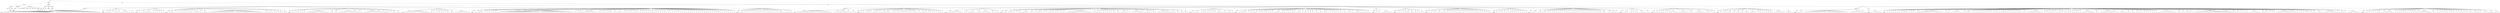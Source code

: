 digraph Tree {
	"t0" [label = "TEI"];
	"t1" [label = "teiHeader"];
	"t2" [label = "fileDesc"];
	"t3" [label = "titleStmt"];
	"t4" [label = "title"];
	"t5" [label = "title"];
	"t6" [label = "author"];
	"t7" [label = "surname"];
	"t8" [label = "forename"];
	"t9" [label = "publicationStmt"];
	"t10" [label = "publisher"];
	"t11" [label = "p"];
	"t12" [label = "sourceDesc"];
	"t13" [label = "genre"];
	"t14" [label = "inspiration"];
	"t15" [label = "structure"];
	"t16" [label = "type"];
	"t17" [label = "periode"];
	"t18" [label = "taille"];
	"t19" [label = "permalien"];
	"t20" [label = "liens"];
	"t21" [label = "lien"];
	"t22" [label = "lien"];
	"t23" [label = "lien"];
	"t24" [label = "lien"];
	"t25" [label = "profileDesc"];
	"t26" [label = "creation"];
	"t27" [label = "date"];
	"t28" [label = "date"];
	"t29" [label = "langUsage"];
	"t30" [label = "language"];
	"t31" [label = "textClass"];
	"t32" [label = "keywords"];
	"t33" [label = "term"];
	"t34" [label = "text"];
	"t35" [label = "body"];
	"t36" [label = "div"];
	"t37" [label = "head"];
	"t38" [label = "div"];
	"t39" [label = "head"];
	"t40" [label = "listPerson"];
	"t41" [label = "sp"];
	"t42" [label = "l"];
	"t43" [label = "l"];
	"t44" [label = "l"];
	"t45" [label = "l"];
	"t46" [label = "l"];
	"t47" [label = "l"];
	"t48" [label = "l"];
	"t49" [label = "l"];
	"t50" [label = "l"];
	"t51" [label = "l"];
	"t52" [label = "l"];
	"t53" [label = "l"];
	"t54" [label = "l"];
	"t55" [label = "l"];
	"t56" [label = "l"];
	"t57" [label = "l"];
	"t58" [label = "l"];
	"t59" [label = "l"];
	"t60" [label = "l"];
	"t61" [label = "l"];
	"t62" [label = "l"];
	"t63" [label = "l"];
	"t64" [label = "l"];
	"t65" [label = "l"];
	"t66" [label = "l"];
	"t67" [label = "l"];
	"t68" [label = "l"];
	"t69" [label = "l"];
	"t70" [label = "l"];
	"t71" [label = "l"];
	"t72" [label = "l"];
	"t73" [label = "l"];
	"t74" [label = "l"];
	"t75" [label = "l"];
	"t76" [label = "l"];
	"t77" [label = "l"];
	"t78" [label = "l"];
	"t79" [label = "l"];
	"t80" [label = "l"];
	"t81" [label = "l"];
	"t82" [label = "l"];
	"t83" [label = "l"];
	"t84" [label = "l"];
	"t85" [label = "l"];
	"t86" [label = "l"];
	"t87" [label = "l"];
	"t88" [label = "l"];
	"t89" [label = "l"];
	"t90" [label = "l"];
	"t91" [label = "div"];
	"t92" [label = "head"];
	"t93" [label = "listPerson"];
	"t94" [label = "sp"];
	"t95" [label = "l"];
	"t96" [label = "sp"];
	"t97" [label = "l"];
	"t98" [label = "l"];
	"t99" [label = "sp"];
	"t100" [label = "l"];
	"t101" [label = "sp"];
	"t102" [label = "l"];
	"t103" [label = "l"];
	"t104" [label = "l"];
	"t105" [label = "sp"];
	"t106" [label = "l"];
	"t107" [label = "sp"];
	"t108" [label = "l"];
	"t109" [label = "l"];
	"t110" [label = "l"];
	"t111" [label = "l"];
	"t112" [label = "l"];
	"t113" [label = "sp"];
	"t114" [label = "l"];
	"t115" [label = "l"];
	"t116" [label = "div"];
	"t117" [label = "head"];
	"t118" [label = "listPerson"];
	"t119" [label = "sp"];
	"t120" [label = "l"];
	"t121" [label = "sp"];
	"t122" [label = "l"];
	"t123" [label = "sp"];
	"t124" [label = "l"];
	"t125" [label = "l"];
	"t126" [label = "l"];
	"t127" [label = "l"];
	"t128" [label = "l"];
	"t129" [label = "sp"];
	"t130" [label = "l"];
	"t131" [label = "sp"];
	"t132" [label = "l"];
	"t133" [label = "sp"];
	"t134" [label = "l"];
	"t135" [label = "sp"];
	"t136" [label = "l"];
	"t137" [label = "sp"];
	"t138" [label = "l"];
	"t139" [label = "sp"];
	"t140" [label = "l"];
	"t141" [label = "div"];
	"t142" [label = "head"];
	"t143" [label = "listPerson"];
	"t144" [label = "sp"];
	"t145" [label = "l"];
	"t146" [label = "l"];
	"t147" [label = "l"];
	"t148" [label = "sp"];
	"t149" [label = "l"];
	"t150" [label = "sp"];
	"t151" [label = "l"];
	"t152" [label = "sp"];
	"t153" [label = "l"];
	"t154" [label = "sp"];
	"t155" [label = "l"];
	"t156" [label = "sp"];
	"t157" [label = "l"];
	"t158" [label = "l"];
	"t159" [label = "sp"];
	"t160" [label = "l"];
	"t161" [label = "sp"];
	"t162" [label = "l"];
	"t163" [label = "sp"];
	"t164" [label = "l"];
	"t165" [label = "sp"];
	"t166" [label = "l"];
	"t167" [label = "sp"];
	"t168" [label = "l"];
	"t169" [label = "l"];
	"t170" [label = "l"];
	"t171" [label = "l"];
	"t172" [label = "sp"];
	"t173" [label = "l"];
	"t174" [label = "sp"];
	"t175" [label = "l"];
	"t176" [label = "l"];
	"t177" [label = "sp"];
	"t178" [label = "l"];
	"t179" [label = "l"];
	"t180" [label = "l"];
	"t181" [label = "l"];
	"t182" [label = "l"];
	"t183" [label = "l"];
	"t184" [label = "l"];
	"t185" [label = "l"];
	"t186" [label = "l"];
	"t187" [label = "l"];
	"t188" [label = "l"];
	"t189" [label = "l"];
	"t190" [label = "l"];
	"t191" [label = "l"];
	"t192" [label = "l"];
	"t193" [label = "l"];
	"t194" [label = "l"];
	"t195" [label = "l"];
	"t196" [label = "l"];
	"t197" [label = "l"];
	"t198" [label = "l"];
	"t199" [label = "l"];
	"t200" [label = "l"];
	"t201" [label = "l"];
	"t202" [label = "l"];
	"t203" [label = "l"];
	"t204" [label = "l"];
	"t205" [label = "l"];
	"t206" [label = "sp"];
	"t207" [label = "l"];
	"t208" [label = "l"];
	"t209" [label = "l"];
	"t210" [label = "l"];
	"t211" [label = "sp"];
	"t212" [label = "l"];
	"t213" [label = "sp"];
	"t214" [label = "l"];
	"t215" [label = "l"];
	"t216" [label = "sp"];
	"t217" [label = "l"];
	"t218" [label = "sp"];
	"t219" [label = "l"];
	"t220" [label = "l"];
	"t221" [label = "sp"];
	"t222" [label = "l"];
	"t223" [label = "l"];
	"t224" [label = "div"];
	"t225" [label = "head"];
	"t226" [label = "listPerson"];
	"t227" [label = "sp"];
	"t228" [label = "l"];
	"t229" [label = "sp"];
	"t230" [label = "l"];
	"t231" [label = "sp"];
	"t232" [label = "l"];
	"t233" [label = "l"];
	"t234" [label = "sp"];
	"t235" [label = "l"];
	"t236" [label = "sp"];
	"t237" [label = "l"];
	"t238" [label = "l"];
	"t239" [label = "sp"];
	"t240" [label = "l"];
	"t241" [label = "l"];
	"t242" [label = "l"];
	"t243" [label = "l"];
	"t244" [label = "l"];
	"t245" [label = "l"];
	"t246" [label = "l"];
	"t247" [label = "l"];
	"t248" [label = "l"];
	"t249" [label = "l"];
	"t250" [label = "l"];
	"t251" [label = "l"];
	"t252" [label = "sp"];
	"t253" [label = "l"];
	"t254" [label = "l"];
	"t255" [label = "sp"];
	"t256" [label = "l"];
	"t257" [label = "l"];
	"t258" [label = "sp"];
	"t259" [label = "l"];
	"t260" [label = "l"];
	"t261" [label = "l"];
	"t262" [label = "l"];
	"t263" [label = "l"];
	"t264" [label = "l"];
	"t265" [label = "l"];
	"t266" [label = "l"];
	"t267" [label = "l"];
	"t268" [label = "l"];
	"t269" [label = "l"];
	"t270" [label = "sp"];
	"t271" [label = "l"];
	"t272" [label = "sp"];
	"t273" [label = "l"];
	"t274" [label = "sp"];
	"t275" [label = "l"];
	"t276" [label = "l"];
	"t277" [label = "l"];
	"t278" [label = "l"];
	"t279" [label = "l"];
	"t280" [label = "l"];
	"t281" [label = "l"];
	"t282" [label = "l"];
	"t283" [label = "l"];
	"t284" [label = "l"];
	"t285" [label = "sp"];
	"t286" [label = "l"];
	"t287" [label = "sp"];
	"t288" [label = "l"];
	"t289" [label = "sp"];
	"t290" [label = "l"];
	"t291" [label = "sp"];
	"t292" [label = "l"];
	"t293" [label = "sp"];
	"t294" [label = "l"];
	"t295" [label = "sp"];
	"t296" [label = "l"];
	"t297" [label = "l"];
	"t298" [label = "sp"];
	"t299" [label = "l"];
	"t300" [label = "l"];
	"t301" [label = "div"];
	"t302" [label = "head"];
	"t303" [label = "listPerson"];
	"t304" [label = "sp"];
	"t305" [label = "l"];
	"t306" [label = "l"];
	"t307" [label = "l"];
	"t308" [label = "l"];
	"t309" [label = "l"];
	"t310" [label = "l"];
	"t311" [label = "l"];
	"t312" [label = "l"];
	"t313" [label = "l"];
	"t314" [label = "l"];
	"t315" [label = "l"];
	"t316" [label = "l"];
	"t317" [label = "l"];
	"t318" [label = "sp"];
	"t319" [label = "l"];
	"t320" [label = "sp"];
	"t321" [label = "l"];
	"t322" [label = "sp"];
	"t323" [label = "l"];
	"t324" [label = "sp"];
	"t325" [label = "l"];
	"t326" [label = "l"];
	"t327" [label = "sp"];
	"t328" [label = "l"];
	"t329" [label = "sp"];
	"t330" [label = "l"];
	"t331" [label = "sp"];
	"t332" [label = "l"];
	"t333" [label = "sp"];
	"t334" [label = "l"];
	"t335" [label = "l"];
	"t336" [label = "sp"];
	"t337" [label = "l"];
	"t338" [label = "l"];
	"t339" [label = "sp"];
	"t340" [label = "l"];
	"t341" [label = "l"];
	"t342" [label = "l"];
	"t343" [label = "l"];
	"t344" [label = "l"];
	"t345" [label = "l"];
	"t346" [label = "l"];
	"t347" [label = "l"];
	"t348" [label = "div"];
	"t349" [label = "head"];
	"t350" [label = "listPerson"];
	"t351" [label = "sp"];
	"t352" [label = "l"];
	"t353" [label = "sp"];
	"t354" [label = "l"];
	"t355" [label = "l"];
	"t356" [label = "l"];
	"t357" [label = "l"];
	"t358" [label = "sp"];
	"t359" [label = "l"];
	"t360" [label = "sp"];
	"t361" [label = "l"];
	"t362" [label = "sp"];
	"t363" [label = "l"];
	"t364" [label = "sp"];
	"t365" [label = "l"];
	"t366" [label = "sp"];
	"t367" [label = "l"];
	"t368" [label = "sp"];
	"t369" [label = "l"];
	"t370" [label = "sp"];
	"t371" [label = "l"];
	"t372" [label = "sp"];
	"t373" [label = "l"];
	"t374" [label = "sp"];
	"t375" [label = "l"];
	"t376" [label = "sp"];
	"t377" [label = "l"];
	"t378" [label = "sp"];
	"t379" [label = "l"];
	"t380" [label = "l"];
	"t381" [label = "l"];
	"t382" [label = "l"];
	"t383" [label = "l"];
	"t384" [label = "l"];
	"t385" [label = "l"];
	"t386" [label = "l"];
	"t387" [label = "l"];
	"t388" [label = "l"];
	"t389" [label = "l"];
	"t390" [label = "l"];
	"t391" [label = "l"];
	"t392" [label = "l"];
	"t393" [label = "l"];
	"t394" [label = "l"];
	"t395" [label = "l"];
	"t396" [label = "l"];
	"t397" [label = "l"];
	"t398" [label = "l"];
	"t399" [label = "l"];
	"t400" [label = "l"];
	"t401" [label = "l"];
	"t402" [label = "l"];
	"t403" [label = "l"];
	"t404" [label = "l"];
	"t405" [label = "l"];
	"t406" [label = "l"];
	"t407" [label = "l"];
	"t408" [label = "l"];
	"t409" [label = "l"];
	"t410" [label = "l"];
	"t411" [label = "l"];
	"t412" [label = "l"];
	"t413" [label = "l"];
	"t414" [label = "sp"];
	"t415" [label = "l"];
	"t416" [label = "sp"];
	"t417" [label = "l"];
	"t418" [label = "sp"];
	"t419" [label = "l"];
	"t420" [label = "sp"];
	"t421" [label = "l"];
	"t422" [label = "sp"];
	"t423" [label = "l"];
	"t424" [label = "l"];
	"t425" [label = "l"];
	"t426" [label = "l"];
	"t427" [label = "l"];
	"t428" [label = "l"];
	"t429" [label = "l"];
	"t430" [label = "l"];
	"t431" [label = "sp"];
	"t432" [label = "l"];
	"t433" [label = "sp"];
	"t434" [label = "l"];
	"t435" [label = "sp"];
	"t436" [label = "l"];
	"t437" [label = "l"];
	"t438" [label = "sp"];
	"t439" [label = "l"];
	"t440" [label = "sp"];
	"t441" [label = "l"];
	"t442" [label = "l"];
	"t443" [label = "sp"];
	"t444" [label = "l"];
	"t445" [label = "l"];
	"t446" [label = "sp"];
	"t447" [label = "l"];
	"t448" [label = "l"];
	"t449" [label = "l"];
	"t450" [label = "sp"];
	"t451" [label = "l"];
	"t452" [label = "l"];
	"t453" [label = "sp"];
	"t454" [label = "l"];
	"t455" [label = "sp"];
	"t456" [label = "l"];
	"t457" [label = "sp"];
	"t458" [label = "l"];
	"t459" [label = "sp"];
	"t460" [label = "l"];
	"t461" [label = "sp"];
	"t462" [label = "l"];
	"t463" [label = "l"];
	"t464" [label = "sp"];
	"t465" [label = "l"];
	"t466" [label = "l"];
	"t467" [label = "sp"];
	"t468" [label = "l"];
	"t469" [label = "sp"];
	"t470" [label = "l"];
	"t471" [label = "sp"];
	"t472" [label = "l"];
	"t473" [label = "sp"];
	"t474" [label = "l"];
	"t475" [label = "sp"];
	"t476" [label = "l"];
	"t477" [label = "sp"];
	"t478" [label = "l"];
	"t479" [label = "l"];
	"t480" [label = "sp"];
	"t481" [label = "l"];
	"t482" [label = "sp"];
	"t483" [label = "l"];
	"t484" [label = "sp"];
	"t485" [label = "l"];
	"t486" [label = "sp"];
	"t487" [label = "l"];
	"t488" [label = "sp"];
	"t489" [label = "l"];
	"t490" [label = "l"];
	"t491" [label = "sp"];
	"t492" [label = "l"];
	"t493" [label = "sp"];
	"t494" [label = "l"];
	"t495" [label = "sp"];
	"t496" [label = "l"];
	"t497" [label = "sp"];
	"t498" [label = "l"];
	"t499" [label = "sp"];
	"t500" [label = "l"];
	"t501" [label = "sp"];
	"t502" [label = "l"];
	"t503" [label = "l"];
	"t504" [label = "sp"];
	"t505" [label = "l"];
	"t506" [label = "sp"];
	"t507" [label = "l"];
	"t508" [label = "sp"];
	"t509" [label = "l"];
	"t510" [label = "sp"];
	"t511" [label = "l"];
	"t512" [label = "sp"];
	"t513" [label = "l"];
	"t514" [label = "sp"];
	"t515" [label = "l"];
	"t516" [label = "sp"];
	"t517" [label = "l"];
	"t518" [label = "sp"];
	"t519" [label = "l"];
	"t520" [label = "sp"];
	"t521" [label = "l"];
	"t522" [label = "sp"];
	"t523" [label = "l"];
	"t524" [label = "sp"];
	"t525" [label = "l"];
	"t526" [label = "sp"];
	"t527" [label = "l"];
	"t528" [label = "sp"];
	"t529" [label = "l"];
	"t530" [label = "sp"];
	"t531" [label = "l"];
	"t532" [label = "sp"];
	"t533" [label = "l"];
	"t534" [label = "sp"];
	"t535" [label = "l"];
	"t536" [label = "sp"];
	"t537" [label = "l"];
	"t538" [label = "sp"];
	"t539" [label = "l"];
	"t540" [label = "sp"];
	"t541" [label = "l"];
	"t542" [label = "l"];
	"t543" [label = "sp"];
	"t544" [label = "l"];
	"t545" [label = "sp"];
	"t546" [label = "l"];
	"t547" [label = "sp"];
	"t548" [label = "l"];
	"t549" [label = "sp"];
	"t550" [label = "l"];
	"t551" [label = "sp"];
	"t552" [label = "l"];
	"t553" [label = "sp"];
	"t554" [label = "l"];
	"t555" [label = "sp"];
	"t556" [label = "l"];
	"t557" [label = "div"];
	"t558" [label = "head"];
	"t559" [label = "listPerson"];
	"t560" [label = "sp"];
	"t561" [label = "l"];
	"t562" [label = "l"];
	"t563" [label = "sp"];
	"t564" [label = "l"];
	"t565" [label = "sp"];
	"t566" [label = "l"];
	"t567" [label = "sp"];
	"t568" [label = "l"];
	"t569" [label = "sp"];
	"t570" [label = "l"];
	"t571" [label = "sp"];
	"t572" [label = "l"];
	"t573" [label = "sp"];
	"t574" [label = "l"];
	"t575" [label = "sp"];
	"t576" [label = "l"];
	"t577" [label = "sp"];
	"t578" [label = "l"];
	"t579" [label = "sp"];
	"t580" [label = "l"];
	"t581" [label = "sp"];
	"t582" [label = "l"];
	"t583" [label = "sp"];
	"t584" [label = "l"];
	"t585" [label = "sp"];
	"t586" [label = "l"];
	"t587" [label = "sp"];
	"t588" [label = "l"];
	"t589" [label = "sp"];
	"t590" [label = "l"];
	"t591" [label = "sp"];
	"t592" [label = "l"];
	"t593" [label = "sp"];
	"t594" [label = "l"];
	"t595" [label = "sp"];
	"t596" [label = "l"];
	"t597" [label = "sp"];
	"t598" [label = "l"];
	"t599" [label = "sp"];
	"t600" [label = "l"];
	"t601" [label = "l"];
	"t602" [label = "l"];
	"t603" [label = "sp"];
	"t604" [label = "l"];
	"t605" [label = "l"];
	"t606" [label = "sp"];
	"t607" [label = "l"];
	"t608" [label = "sp"];
	"t609" [label = "l"];
	"t610" [label = "div"];
	"t611" [label = "head"];
	"t612" [label = "div"];
	"t613" [label = "head"];
	"t614" [label = "listPerson"];
	"t615" [label = "sp"];
	"t616" [label = "l"];
	"t617" [label = "l"];
	"t618" [label = "l"];
	"t619" [label = "l"];
	"t620" [label = "l"];
	"t621" [label = "l"];
	"t622" [label = "l"];
	"t623" [label = "l"];
	"t624" [label = "l"];
	"t625" [label = "l"];
	"t626" [label = "l"];
	"t627" [label = "l"];
	"t628" [label = "l"];
	"t629" [label = "l"];
	"t630" [label = "l"];
	"t631" [label = "l"];
	"t632" [label = "l"];
	"t633" [label = "l"];
	"t634" [label = "sp"];
	"t635" [label = "l"];
	"t636" [label = "sp"];
	"t637" [label = "l"];
	"t638" [label = "l"];
	"t639" [label = "l"];
	"t640" [label = "l"];
	"t641" [label = "l"];
	"t642" [label = "l"];
	"t643" [label = "l"];
	"t644" [label = "l"];
	"t645" [label = "sp"];
	"t646" [label = "l"];
	"t647" [label = "sp"];
	"t648" [label = "l"];
	"t649" [label = "l"];
	"t650" [label = "div"];
	"t651" [label = "head"];
	"t652" [label = "listPerson"];
	"t653" [label = "sp"];
	"t654" [label = "l"];
	"t655" [label = "sp"];
	"t656" [label = "l"];
	"t657" [label = "sp"];
	"t658" [label = "l"];
	"t659" [label = "sp"];
	"t660" [label = "l"];
	"t661" [label = "l"];
	"t662" [label = "l"];
	"t663" [label = "sp"];
	"t664" [label = "l"];
	"t665" [label = "l"];
	"t666" [label = "sp"];
	"t667" [label = "l"];
	"t668" [label = "sp"];
	"t669" [label = "l"];
	"t670" [label = "sp"];
	"t671" [label = "l"];
	"t672" [label = "sp"];
	"t673" [label = "l"];
	"t674" [label = "l"];
	"t675" [label = "l"];
	"t676" [label = "l"];
	"t677" [label = "l"];
	"t678" [label = "sp"];
	"t679" [label = "l"];
	"t680" [label = "sp"];
	"t681" [label = "l"];
	"t682" [label = "sp"];
	"t683" [label = "l"];
	"t684" [label = "sp"];
	"t685" [label = "l"];
	"t686" [label = "sp"];
	"t687" [label = "l"];
	"t688" [label = "sp"];
	"t689" [label = "l"];
	"t690" [label = "sp"];
	"t691" [label = "l"];
	"t692" [label = "sp"];
	"t693" [label = "l"];
	"t694" [label = "sp"];
	"t695" [label = "l"];
	"t696" [label = "sp"];
	"t697" [label = "l"];
	"t698" [label = "sp"];
	"t699" [label = "l"];
	"t700" [label = "sp"];
	"t701" [label = "l"];
	"t702" [label = "l"];
	"t703" [label = "sp"];
	"t704" [label = "l"];
	"t705" [label = "l"];
	"t706" [label = "sp"];
	"t707" [label = "l"];
	"t708" [label = "l"];
	"t709" [label = "sp"];
	"t710" [label = "l"];
	"t711" [label = "sp"];
	"t712" [label = "l"];
	"t713" [label = "l"];
	"t714" [label = "sp"];
	"t715" [label = "l"];
	"t716" [label = "sp"];
	"t717" [label = "l"];
	"t718" [label = "sp"];
	"t719" [label = "l"];
	"t720" [label = "sp"];
	"t721" [label = "l"];
	"t722" [label = "l"];
	"t723" [label = "sp"];
	"t724" [label = "l"];
	"t725" [label = "div"];
	"t726" [label = "head"];
	"t727" [label = "listPerson"];
	"t728" [label = "sp"];
	"t729" [label = "l"];
	"t730" [label = "l"];
	"t731" [label = "l"];
	"t732" [label = "l"];
	"t733" [label = "l"];
	"t734" [label = "l"];
	"t735" [label = "l"];
	"t736" [label = "l"];
	"t737" [label = "sp"];
	"t738" [label = "l"];
	"t739" [label = "l"];
	"t740" [label = "sp"];
	"t741" [label = "l"];
	"t742" [label = "l"];
	"t743" [label = "l"];
	"t744" [label = "l"];
	"t745" [label = "sp"];
	"t746" [label = "l"];
	"t747" [label = "l"];
	"t748" [label = "l"];
	"t749" [label = "sp"];
	"t750" [label = "l"];
	"t751" [label = "l"];
	"t752" [label = "l"];
	"t753" [label = "l"];
	"t754" [label = "l"];
	"t755" [label = "sp"];
	"t756" [label = "l"];
	"t757" [label = "l"];
	"t758" [label = "sp"];
	"t759" [label = "l"];
	"t760" [label = "sp"];
	"t761" [label = "l"];
	"t762" [label = "div"];
	"t763" [label = "head"];
	"t764" [label = "listPerson"];
	"t765" [label = "sp"];
	"t766" [label = "l"];
	"t767" [label = "l"];
	"t768" [label = "sp"];
	"t769" [label = "l"];
	"t770" [label = "l"];
	"t771" [label = "l"];
	"t772" [label = "sp"];
	"t773" [label = "l"];
	"t774" [label = "sp"];
	"t775" [label = "l"];
	"t776" [label = "sp"];
	"t777" [label = "l"];
	"t778" [label = "l"];
	"t779" [label = "sp"];
	"t780" [label = "l"];
	"t781" [label = "l"];
	"t782" [label = "l"];
	"t783" [label = "l"];
	"t784" [label = "sp"];
	"t785" [label = "l"];
	"t786" [label = "l"];
	"t787" [label = "sp"];
	"t788" [label = "l"];
	"t789" [label = "sp"];
	"t790" [label = "l"];
	"t791" [label = "l"];
	"t792" [label = "l"];
	"t793" [label = "l"];
	"t794" [label = "sp"];
	"t795" [label = "l"];
	"t796" [label = "sp"];
	"t797" [label = "l"];
	"t798" [label = "sp"];
	"t799" [label = "l"];
	"t800" [label = "sp"];
	"t801" [label = "l"];
	"t802" [label = "l"];
	"t803" [label = "l"];
	"t804" [label = "sp"];
	"t805" [label = "l"];
	"t806" [label = "sp"];
	"t807" [label = "l"];
	"t808" [label = "sp"];
	"t809" [label = "l"];
	"t810" [label = "sp"];
	"t811" [label = "l"];
	"t812" [label = "l"];
	"t813" [label = "sp"];
	"t814" [label = "l"];
	"t815" [label = "l"];
	"t816" [label = "l"];
	"t817" [label = "l"];
	"t818" [label = "l"];
	"t819" [label = "l"];
	"t820" [label = "l"];
	"t821" [label = "l"];
	"t822" [label = "l"];
	"t823" [label = "l"];
	"t824" [label = "l"];
	"t825" [label = "l"];
	"t826" [label = "l"];
	"t827" [label = "l"];
	"t828" [label = "sp"];
	"t829" [label = "l"];
	"t830" [label = "sp"];
	"t831" [label = "l"];
	"t832" [label = "l"];
	"t833" [label = "sp"];
	"t834" [label = "l"];
	"t835" [label = "sp"];
	"t836" [label = "l"];
	"t837" [label = "sp"];
	"t838" [label = "l"];
	"t839" [label = "sp"];
	"t840" [label = "l"];
	"t841" [label = "sp"];
	"t842" [label = "l"];
	"t843" [label = "l"];
	"t844" [label = "sp"];
	"t845" [label = "l"];
	"t846" [label = "sp"];
	"t847" [label = "l"];
	"t848" [label = "l"];
	"t849" [label = "sp"];
	"t850" [label = "l"];
	"t851" [label = "l"];
	"t852" [label = "sp"];
	"t853" [label = "l"];
	"t854" [label = "l"];
	"t855" [label = "l"];
	"t856" [label = "l"];
	"t857" [label = "sp"];
	"t858" [label = "l"];
	"t859" [label = "sp"];
	"t860" [label = "l"];
	"t861" [label = "l"];
	"t862" [label = "l"];
	"t863" [label = "l"];
	"t864" [label = "l"];
	"t865" [label = "l"];
	"t866" [label = "l"];
	"t867" [label = "sp"];
	"t868" [label = "l"];
	"t869" [label = "sp"];
	"t870" [label = "l"];
	"t871" [label = "l"];
	"t872" [label = "sp"];
	"t873" [label = "l"];
	"t874" [label = "sp"];
	"t875" [label = "l"];
	"t876" [label = "l"];
	"t877" [label = "sp"];
	"t878" [label = "l"];
	"t879" [label = "l"];
	"t880" [label = "l"];
	"t881" [label = "l"];
	"t882" [label = "l"];
	"t883" [label = "l"];
	"t884" [label = "l"];
	"t885" [label = "l"];
	"t886" [label = "sp"];
	"t887" [label = "l"];
	"t888" [label = "sp"];
	"t889" [label = "l"];
	"t890" [label = "sp"];
	"t891" [label = "l"];
	"t892" [label = "l"];
	"t893" [label = "sp"];
	"t894" [label = "l"];
	"t895" [label = "l"];
	"t896" [label = "sp"];
	"t897" [label = "l"];
	"t898" [label = "l"];
	"t899" [label = "div"];
	"t900" [label = "head"];
	"t901" [label = "listPerson"];
	"t902" [label = "sp"];
	"t903" [label = "l"];
	"t904" [label = "l"];
	"t905" [label = "l"];
	"t906" [label = "l"];
	"t907" [label = "sp"];
	"t908" [label = "l"];
	"t909" [label = "sp"];
	"t910" [label = "l"];
	"t911" [label = "l"];
	"t912" [label = "sp"];
	"t913" [label = "l"];
	"t914" [label = "sp"];
	"t915" [label = "l"];
	"t916" [label = "l"];
	"t917" [label = "sp"];
	"t918" [label = "l"];
	"t919" [label = "sp"];
	"t920" [label = "l"];
	"t921" [label = "sp"];
	"t922" [label = "l"];
	"t923" [label = "l"];
	"t924" [label = "l"];
	"t925" [label = "l"];
	"t926" [label = "sp"];
	"t927" [label = "l"];
	"t928" [label = "l"];
	"t929" [label = "sp"];
	"t930" [label = "l"];
	"t931" [label = "l"];
	"t932" [label = "sp"];
	"t933" [label = "l"];
	"t934" [label = "div"];
	"t935" [label = "head"];
	"t936" [label = "listPerson"];
	"t937" [label = "sp"];
	"t938" [label = "l"];
	"t939" [label = "sp"];
	"t940" [label = "l"];
	"t941" [label = "l"];
	"t942" [label = "l"];
	"t943" [label = "l"];
	"t944" [label = "sp"];
	"t945" [label = "l"];
	"t946" [label = "sp"];
	"t947" [label = "l"];
	"t948" [label = "sp"];
	"t949" [label = "l"];
	"t950" [label = "sp"];
	"t951" [label = "l"];
	"t952" [label = "l"];
	"t953" [label = "sp"];
	"t954" [label = "l"];
	"t955" [label = "sp"];
	"t956" [label = "l"];
	"t957" [label = "sp"];
	"t958" [label = "l"];
	"t959" [label = "sp"];
	"t960" [label = "l"];
	"t961" [label = "l"];
	"t962" [label = "sp"];
	"t963" [label = "l"];
	"t964" [label = "sp"];
	"t965" [label = "l"];
	"t966" [label = "l"];
	"t967" [label = "sp"];
	"t968" [label = "l"];
	"t969" [label = "l"];
	"t970" [label = "l"];
	"t971" [label = "l"];
	"t972" [label = "sp"];
	"t973" [label = "l"];
	"t974" [label = "sp"];
	"t975" [label = "l"];
	"t976" [label = "sp"];
	"t977" [label = "l"];
	"t978" [label = "sp"];
	"t979" [label = "l"];
	"t980" [label = "sp"];
	"t981" [label = "l"];
	"t982" [label = "sp"];
	"t983" [label = "l"];
	"t984" [label = "l"];
	"t985" [label = "sp"];
	"t986" [label = "l"];
	"t987" [label = "l"];
	"t988" [label = "l"];
	"t989" [label = "sp"];
	"t990" [label = "l"];
	"t991" [label = "sp"];
	"t992" [label = "l"];
	"t993" [label = "l"];
	"t994" [label = "sp"];
	"t995" [label = "l"];
	"t996" [label = "sp"];
	"t997" [label = "l"];
	"t998" [label = "sp"];
	"t999" [label = "l"];
	"t1000" [label = "l"];
	"t1001" [label = "sp"];
	"t1002" [label = "l"];
	"t1003" [label = "l"];
	"t1004" [label = "sp"];
	"t1005" [label = "l"];
	"t1006" [label = "l"];
	"t1007" [label = "sp"];
	"t1008" [label = "l"];
	"t1009" [label = "l"];
	"t1010" [label = "sp"];
	"t1011" [label = "l"];
	"t1012" [label = "sp"];
	"t1013" [label = "l"];
	"t1014" [label = "sp"];
	"t1015" [label = "l"];
	"t1016" [label = "sp"];
	"t1017" [label = "l"];
	"t1018" [label = "l"];
	"t1019" [label = "sp"];
	"t1020" [label = "l"];
	"t1021" [label = "sp"];
	"t1022" [label = "l"];
	"t1023" [label = "l"];
	"t1024" [label = "sp"];
	"t1025" [label = "l"];
	"t1026" [label = "l"];
	"t1027" [label = "sp"];
	"t1028" [label = "l"];
	"t1029" [label = "l"];
	"t1030" [label = "l"];
	"t1031" [label = "sp"];
	"t1032" [label = "l"];
	"t1033" [label = "sp"];
	"t1034" [label = "l"];
	"t1035" [label = "l"];
	"t1036" [label = "l"];
	"t1037" [label = "sp"];
	"t1038" [label = "l"];
	"t1039" [label = "sp"];
	"t1040" [label = "l"];
	"t1041" [label = "sp"];
	"t1042" [label = "l"];
	"t1043" [label = "sp"];
	"t1044" [label = "l"];
	"t1045" [label = "sp"];
	"t1046" [label = "l"];
	"t1047" [label = "div"];
	"t1048" [label = "head"];
	"t1049" [label = "listPerson"];
	"t1050" [label = "sp"];
	"t1051" [label = "l"];
	"t1052" [label = "l"];
	"t1053" [label = "sp"];
	"t1054" [label = "l"];
	"t1055" [label = "sp"];
	"t1056" [label = "l"];
	"t1057" [label = "l"];
	"t1058" [label = "l"];
	"t1059" [label = "l"];
	"t1060" [label = "l"];
	"t1061" [label = "l"];
	"t1062" [label = "div"];
	"t1063" [label = "head"];
	"t1064" [label = "listPerson"];
	"t1065" [label = "sp"];
	"t1066" [label = "l"];
	"t1067" [label = "sp"];
	"t1068" [label = "l"];
	"t1069" [label = "sp"];
	"t1070" [label = "l"];
	"t1071" [label = "sp"];
	"t1072" [label = "l"];
	"t1073" [label = "l"];
	"t1074" [label = "l"];
	"t1075" [label = "sp"];
	"t1076" [label = "l"];
	"t1077" [label = "sp"];
	"t1078" [label = "l"];
	"t1079" [label = "l"];
	"t1080" [label = "sp"];
	"t1081" [label = "l"];
	"t1082" [label = "l"];
	"t1083" [label = "sp"];
	"t1084" [label = "l"];
	"t1085" [label = "sp"];
	"t1086" [label = "l"];
	"t1087" [label = "l"];
	"t1088" [label = "div"];
	"t1089" [label = "head"];
	"t1090" [label = "listPerson"];
	"t1091" [label = "sp"];
	"t1092" [label = "l"];
	"t1093" [label = "sp"];
	"t1094" [label = "l"];
	"t1095" [label = "sp"];
	"t1096" [label = "l"];
	"t1097" [label = "l"];
	"t1098" [label = "sp"];
	"t1099" [label = "l"];
	"t1100" [label = "l"];
	"t1101" [label = "sp"];
	"t1102" [label = "l"];
	"t1103" [label = "l"];
	"t1104" [label = "l"];
	"t1105" [label = "sp"];
	"t1106" [label = "l"];
	"t1107" [label = "sp"];
	"t1108" [label = "l"];
	"t1109" [label = "sp"];
	"t1110" [label = "l"];
	"t1111" [label = "sp"];
	"t1112" [label = "l"];
	"t1113" [label = "sp"];
	"t1114" [label = "l"];
	"t1115" [label = "sp"];
	"t1116" [label = "l"];
	"t1117" [label = "sp"];
	"t1118" [label = "l"];
	"t1119" [label = "sp"];
	"t1120" [label = "l"];
	"t1121" [label = "sp"];
	"t1122" [label = "l"];
	"t1123" [label = "sp"];
	"t1124" [label = "l"];
	"t1125" [label = "sp"];
	"t1126" [label = "l"];
	"t1127" [label = "sp"];
	"t1128" [label = "l"];
	"t1129" [label = "sp"];
	"t1130" [label = "l"];
	"t1131" [label = "sp"];
	"t1132" [label = "l"];
	"t1133" [label = "sp"];
	"t1134" [label = "l"];
	"t1135" [label = "sp"];
	"t1136" [label = "l"];
	"t1137" [label = "l"];
	"t1138" [label = "sp"];
	"t1139" [label = "l"];
	"t1140" [label = "sp"];
	"t1141" [label = "l"];
	"t1142" [label = "sp"];
	"t1143" [label = "l"];
	"t1144" [label = "sp"];
	"t1145" [label = "l"];
	"t1146" [label = "sp"];
	"t1147" [label = "l"];
	"t1148" [label = "l"];
	"t1149" [label = "div"];
	"t1150" [label = "head"];
	"t1151" [label = "listPerson"];
	"t1152" [label = "sp"];
	"t1153" [label = "l"];
	"t1154" [label = "sp"];
	"t1155" [label = "l"];
	"t1156" [label = "sp"];
	"t1157" [label = "l"];
	"t1158" [label = "sp"];
	"t1159" [label = "l"];
	"t1160" [label = "l"];
	"t1161" [label = "sp"];
	"t1162" [label = "l"];
	"t1163" [label = "sp"];
	"t1164" [label = "l"];
	"t1165" [label = "l"];
	"t1166" [label = "sp"];
	"t1167" [label = "l"];
	"t1168" [label = "sp"];
	"t1169" [label = "l"];
	"t1170" [label = "sp"];
	"t1171" [label = "l"];
	"t1172" [label = "sp"];
	"t1173" [label = "l"];
	"t1174" [label = "sp"];
	"t1175" [label = "l"];
	"t1176" [label = "sp"];
	"t1177" [label = "l"];
	"t1178" [label = "sp"];
	"t1179" [label = "l"];
	"t1180" [label = "sp"];
	"t1181" [label = "l"];
	"t1182" [label = "div"];
	"t1183" [label = "head"];
	"t1184" [label = "listPerson"];
	"t1185" [label = "sp"];
	"t1186" [label = "l"];
	"t1187" [label = "l"];
	"t1188" [label = "l"];
	"t1189" [label = "sp"];
	"t1190" [label = "l"];
	"t1191" [label = "l"];
	"t1192" [label = "sp"];
	"t1193" [label = "l"];
	"t1194" [label = "l"];
	"t1195" [label = "l"];
	"t1196" [label = "sp"];
	"t1197" [label = "l"];
	"t1198" [label = "sp"];
	"t1199" [label = "l"];
	"t1200" [label = "sp"];
	"t1201" [label = "l"];
	"t1202" [label = "sp"];
	"t1203" [label = "l"];
	"t1204" [label = "sp"];
	"t1205" [label = "l"];
	"t1206" [label = "sp"];
	"t1207" [label = "l"];
	"t1208" [label = "sp"];
	"t1209" [label = "l"];
	"t1210" [label = "sp"];
	"t1211" [label = "l"];
	"t1212" [label = "sp"];
	"t1213" [label = "l"];
	"t1214" [label = "sp"];
	"t1215" [label = "l"];
	"t1216" [label = "sp"];
	"t1217" [label = "l"];
	"t1218" [label = "sp"];
	"t1219" [label = "l"];
	"t1220" [label = "sp"];
	"t1221" [label = "l"];
	"t1222" [label = "sp"];
	"t1223" [label = "l"];
	"t1224" [label = "sp"];
	"t1225" [label = "l"];
	"t1226" [label = "sp"];
	"t1227" [label = "l"];
	"t1228" [label = "sp"];
	"t1229" [label = "l"];
	"t1230" [label = "sp"];
	"t1231" [label = "l"];
	"t1232" [label = "sp"];
	"t1233" [label = "l"];
	"t1234" [label = "sp"];
	"t1235" [label = "l"];
	"t1236" [label = "sp"];
	"t1237" [label = "l"];
	"t1238" [label = "sp"];
	"t1239" [label = "l"];
	"t1240" [label = "sp"];
	"t1241" [label = "l"];
	"t1242" [label = "sp"];
	"t1243" [label = "l"];
	"t1244" [label = "sp"];
	"t1245" [label = "l"];
	"t1246" [label = "sp"];
	"t1247" [label = "l"];
	"t1248" [label = "sp"];
	"t1249" [label = "l"];
	"t1250" [label = "l"];
	"t1251" [label = "sp"];
	"t1252" [label = "l"];
	"t1253" [label = "l"];
	"t1254" [label = "sp"];
	"t1255" [label = "l"];
	"t1256" [label = "l"];
	"t1257" [label = "l"];
	"t1258" [label = "l"];
	"t1259" [label = "sp"];
	"t1260" [label = "l"];
	"t1261" [label = "sp"];
	"t1262" [label = "l"];
	"t1263" [label = "div"];
	"t1264" [label = "head"];
	"t1265" [label = "listPerson"];
	"t1266" [label = "sp"];
	"t1267" [label = "l"];
	"t1268" [label = "l"];
	"t1269" [label = "l"];
	"t1270" [label = "sp"];
	"t1271" [label = "l"];
	"t1272" [label = "l"];
	"t1273" [label = "sp"];
	"t1274" [label = "l"];
	"t1275" [label = "l"];
	"t1276" [label = "sp"];
	"t1277" [label = "l"];
	"t1278" [label = "sp"];
	"t1279" [label = "l"];
	"t1280" [label = "l"];
	"t1281" [label = "l"];
	"t1282" [label = "l"];
	"t1283" [label = "sp"];
	"t1284" [label = "l"];
	"t1285" [label = "l"];
	"t1286" [label = "div"];
	"t1287" [label = "head"];
	"t1288" [label = "listPerson"];
	"t1289" [label = "sp"];
	"t1290" [label = "l"];
	"t1291" [label = "l"];
	"t1292" [label = "sp"];
	"t1293" [label = "l"];
	"t1294" [label = "sp"];
	"t1295" [label = "l"];
	"t1296" [label = "l"];
	"t1297" [label = "sp"];
	"t1298" [label = "l"];
	"t1299" [label = "sp"];
	"t1300" [label = "l"];
	"t1301" [label = "sp"];
	"t1302" [label = "l"];
	"t1303" [label = "l"];
	"t1304" [label = "l"];
	"t1305" [label = "l"];
	"t1306" [label = "l"];
	"t1307" [label = "sp"];
	"t1308" [label = "l"];
	"t1309" [label = "l"];
	"t1310" [label = "l"];
	"t1311" [label = "l"];
	"t1312" [label = "l"];
	"t1313" [label = "l"];
	"t1314" [label = "sp"];
	"t1315" [label = "l"];
	"t1316" [label = "l"];
	"t1317" [label = "sp"];
	"t1318" [label = "l"];
	"t1319" [label = "l"];
	"t1320" [label = "l"];
	"t1321" [label = "l"];
	"t1322" [label = "l"];
	"t1323" [label = "l"];
	"t1324" [label = "sp"];
	"t1325" [label = "l"];
	"t1326" [label = "l"];
	"t1327" [label = "sp"];
	"t1328" [label = "l"];
	"t1329" [label = "sp"];
	"t1330" [label = "l"];
	"t1331" [label = "sp"];
	"t1332" [label = "l"];
	"t1333" [label = "div"];
	"t1334" [label = "head"];
	"t1335" [label = "listPerson"];
	"t1336" [label = "sp"];
	"t1337" [label = "l"];
	"t1338" [label = "sp"];
	"t1339" [label = "l"];
	"t1340" [label = "sp"];
	"t1341" [label = "l"];
	"t1342" [label = "sp"];
	"t1343" [label = "l"];
	"t1344" [label = "l"];
	"t1345" [label = "l"];
	"t1346" [label = "sp"];
	"t1347" [label = "l"];
	"t1348" [label = "l"];
	"t1349" [label = "sp"];
	"t1350" [label = "l"];
	"t1351" [label = "l"];
	"t1352" [label = "sp"];
	"t1353" [label = "l"];
	"t1354" [label = "l"];
	"t1355" [label = "sp"];
	"t1356" [label = "l"];
	"t1357" [label = "l"];
	"t1358" [label = "l"];
	"t1359" [label = "sp"];
	"t1360" [label = "l"];
	"t1361" [label = "l"];
	"t1362" [label = "l"];
	"t1363" [label = "l"];
	"t1364" [label = "sp"];
	"t1365" [label = "l"];
	"t1366" [label = "l"];
	"t1367" [label = "sp"];
	"t1368" [label = "l"];
	"t1369" [label = "sp"];
	"t1370" [label = "l"];
	"t1371" [label = "sp"];
	"t1372" [label = "l"];
	"t1373" [label = "sp"];
	"t1374" [label = "l"];
	"t1375" [label = "sp"];
	"t1376" [label = "l"];
	"t1377" [label = "l"];
	"t1378" [label = "sp"];
	"t1379" [label = "l"];
	"t1380" [label = "l"];
	"t1381" [label = "l"];
	"t1382" [label = "l"];
	"t1383" [label = "l"];
	"t1384" [label = "l"];
	"t1385" [label = "sp"];
	"t1386" [label = "l"];
	"t1387" [label = "l"];
	"t1388" [label = "l"];
	"t1389" [label = "l"];
	"t1390" [label = "div"];
	"t1391" [label = "head"];
	"t1392" [label = "div"];
	"t1393" [label = "head"];
	"t1394" [label = "listPerson"];
	"t1395" [label = "sp"];
	"t1396" [label = "l"];
	"t1397" [label = "l"];
	"t1398" [label = "l"];
	"t1399" [label = "sp"];
	"t1400" [label = "l"];
	"t1401" [label = "l"];
	"t1402" [label = "l"];
	"t1403" [label = "l"];
	"t1404" [label = "l"];
	"t1405" [label = "l"];
	"t1406" [label = "l"];
	"t1407" [label = "l"];
	"t1408" [label = "l"];
	"t1409" [label = "l"];
	"t1410" [label = "l"];
	"t1411" [label = "l"];
	"t1412" [label = "l"];
	"t1413" [label = "l"];
	"t1414" [label = "l"];
	"t1415" [label = "l"];
	"t1416" [label = "l"];
	"t1417" [label = "l"];
	"t1418" [label = "l"];
	"t1419" [label = "l"];
	"t1420" [label = "l"];
	"t1421" [label = "l"];
	"t1422" [label = "l"];
	"t1423" [label = "sp"];
	"t1424" [label = "l"];
	"t1425" [label = "l"];
	"t1426" [label = "l"];
	"t1427" [label = "l"];
	"t1428" [label = "l"];
	"t1429" [label = "l"];
	"t1430" [label = "l"];
	"t1431" [label = "sp"];
	"t1432" [label = "l"];
	"t1433" [label = "sp"];
	"t1434" [label = "l"];
	"t1435" [label = "div"];
	"t1436" [label = "head"];
	"t1437" [label = "listPerson"];
	"t1438" [label = "sp"];
	"t1439" [label = "l"];
	"t1440" [label = "l"];
	"t1441" [label = "l"];
	"t1442" [label = "l"];
	"t1443" [label = "l"];
	"t1444" [label = "l"];
	"t1445" [label = "div"];
	"t1446" [label = "head"];
	"t1447" [label = "listPerson"];
	"t1448" [label = "sp"];
	"t1449" [label = "l"];
	"t1450" [label = "sp"];
	"t1451" [label = "l"];
	"t1452" [label = "sp"];
	"t1453" [label = "l"];
	"t1454" [label = "sp"];
	"t1455" [label = "l"];
	"t1456" [label = "sp"];
	"t1457" [label = "l"];
	"t1458" [label = "sp"];
	"t1459" [label = "l"];
	"t1460" [label = "sp"];
	"t1461" [label = "l"];
	"t1462" [label = "sp"];
	"t1463" [label = "l"];
	"t1464" [label = "sp"];
	"t1465" [label = "l"];
	"t1466" [label = "l"];
	"t1467" [label = "l"];
	"t1468" [label = "sp"];
	"t1469" [label = "l"];
	"t1470" [label = "sp"];
	"t1471" [label = "l"];
	"t1472" [label = "sp"];
	"t1473" [label = "l"];
	"t1474" [label = "sp"];
	"t1475" [label = "l"];
	"t1476" [label = "sp"];
	"t1477" [label = "l"];
	"t1478" [label = "sp"];
	"t1479" [label = "l"];
	"t1480" [label = "l"];
	"t1481" [label = "l"];
	"t1482" [label = "l"];
	"t1483" [label = "l"];
	"t1484" [label = "l"];
	"t1485" [label = "l"];
	"t1486" [label = "l"];
	"t1487" [label = "l"];
	"t1488" [label = "l"];
	"t1489" [label = "l"];
	"t1490" [label = "l"];
	"t1491" [label = "l"];
	"t1492" [label = "sp"];
	"t1493" [label = "l"];
	"t1494" [label = "sp"];
	"t1495" [label = "l"];
	"t1496" [label = "l"];
	"t1497" [label = "sp"];
	"t1498" [label = "l"];
	"t1499" [label = "l"];
	"t1500" [label = "l"];
	"t1501" [label = "l"];
	"t1502" [label = "l"];
	"t1503" [label = "l"];
	"t1504" [label = "sp"];
	"t1505" [label = "l"];
	"t1506" [label = "sp"];
	"t1507" [label = "l"];
	"t1508" [label = "l"];
	"t1509" [label = "l"];
	"t1510" [label = "l"];
	"t1511" [label = "sp"];
	"t1512" [label = "l"];
	"t1513" [label = "sp"];
	"t1514" [label = "l"];
	"t1515" [label = "sp"];
	"t1516" [label = "l"];
	"t1517" [label = "sp"];
	"t1518" [label = "l"];
	"t1519" [label = "sp"];
	"t1520" [label = "l"];
	"t1521" [label = "sp"];
	"t1522" [label = "l"];
	"t1523" [label = "sp"];
	"t1524" [label = "l"];
	"t1525" [label = "sp"];
	"t1526" [label = "l"];
	"t1527" [label = "sp"];
	"t1528" [label = "l"];
	"t1529" [label = "sp"];
	"t1530" [label = "l"];
	"t1531" [label = "sp"];
	"t1532" [label = "l"];
	"t1533" [label = "sp"];
	"t1534" [label = "l"];
	"t1535" [label = "sp"];
	"t1536" [label = "l"];
	"t1537" [label = "sp"];
	"t1538" [label = "l"];
	"t1539" [label = "sp"];
	"t1540" [label = "l"];
	"t1541" [label = "sp"];
	"t1542" [label = "l"];
	"t1543" [label = "sp"];
	"t1544" [label = "l"];
	"t1545" [label = "sp"];
	"t1546" [label = "l"];
	"t1547" [label = "sp"];
	"t1548" [label = "l"];
	"t1549" [label = "sp"];
	"t1550" [label = "l"];
	"t1551" [label = "sp"];
	"t1552" [label = "l"];
	"t1553" [label = "sp"];
	"t1554" [label = "l"];
	"t1555" [label = "sp"];
	"t1556" [label = "l"];
	"t1557" [label = "l"];
	"t1558" [label = "l"];
	"t1559" [label = "sp"];
	"t1560" [label = "l"];
	"t1561" [label = "l"];
	"t1562" [label = "sp"];
	"t1563" [label = "l"];
	"t1564" [label = "l"];
	"t1565" [label = "l"];
	"t1566" [label = "l"];
	"t1567" [label = "l"];
	"t1568" [label = "l"];
	"t1569" [label = "l"];
	"t1570" [label = "l"];
	"t1571" [label = "l"];
	"t1572" [label = "sp"];
	"t1573" [label = "l"];
	"t1574" [label = "sp"];
	"t1575" [label = "l"];
	"t1576" [label = "sp"];
	"t1577" [label = "l"];
	"t1578" [label = "sp"];
	"t1579" [label = "l"];
	"t1580" [label = "l"];
	"t1581" [label = "sp"];
	"t1582" [label = "l"];
	"t1583" [label = "sp"];
	"t1584" [label = "l"];
	"t1585" [label = "sp"];
	"t1586" [label = "l"];
	"t1587" [label = "l"];
	"t1588" [label = "l"];
	"t1589" [label = "sp"];
	"t1590" [label = "l"];
	"t1591" [label = "sp"];
	"t1592" [label = "l"];
	"t1593" [label = "l"];
	"t1594" [label = "sp"];
	"t1595" [label = "l"];
	"t1596" [label = "sp"];
	"t1597" [label = "l"];
	"t1598" [label = "sp"];
	"t1599" [label = "l"];
	"t1600" [label = "sp"];
	"t1601" [label = "l"];
	"t1602" [label = "sp"];
	"t1603" [label = "l"];
	"t1604" [label = "sp"];
	"t1605" [label = "l"];
	"t1606" [label = "sp"];
	"t1607" [label = "l"];
	"t1608" [label = "l"];
	"t1609" [label = "l"];
	"t1610" [label = "l"];
	"t1611" [label = "l"];
	"t1612" [label = "l"];
	"t1613" [label = "l"];
	"t1614" [label = "sp"];
	"t1615" [label = "l"];
	"t1616" [label = "l"];
	"t1617" [label = "sp"];
	"t1618" [label = "l"];
	"t1619" [label = "l"];
	"t1620" [label = "l"];
	"t1621" [label = "l"];
	"t1622" [label = "l"];
	"t1623" [label = "l"];
	"t1624" [label = "l"];
	"t1625" [label = "l"];
	"t1626" [label = "l"];
	"t1627" [label = "sp"];
	"t1628" [label = "l"];
	"t1629" [label = "sp"];
	"t1630" [label = "l"];
	"t1631" [label = "l"];
	"t1632" [label = "l"];
	"t1633" [label = "l"];
	"t1634" [label = "sp"];
	"t1635" [label = "l"];
	"t1636" [label = "l"];
	"t1637" [label = "sp"];
	"t1638" [label = "l"];
	"t1639" [label = "l"];
	"t1640" [label = "sp"];
	"t1641" [label = "l"];
	"t1642" [label = "l"];
	"t1643" [label = "l"];
	"t1644" [label = "sp"];
	"t1645" [label = "l"];
	"t1646" [label = "sp"];
	"t1647" [label = "l"];
	"t1648" [label = "sp"];
	"t1649" [label = "l"];
	"t1650" [label = "sp"];
	"t1651" [label = "l"];
	"t1652" [label = "sp"];
	"t1653" [label = "l"];
	"t1654" [label = "sp"];
	"t1655" [label = "l"];
	"t1656" [label = "sp"];
	"t1657" [label = "l"];
	"t1658" [label = "sp"];
	"t1659" [label = "l"];
	"t1660" [label = "sp"];
	"t1661" [label = "l"];
	"t1662" [label = "l"];
	"t1663" [label = "l"];
	"t1664" [label = "l"];
	"t1665" [label = "l"];
	"t1666" [label = "l"];
	"t1667" [label = "l"];
	"t1668" [label = "l"];
	"t1669" [label = "l"];
	"t1670" [label = "l"];
	"t1671" [label = "sp"];
	"t1672" [label = "l"];
	"t1673" [label = "l"];
	"t1674" [label = "l"];
	"t1675" [label = "sp"];
	"t1676" [label = "l"];
	"t1677" [label = "sp"];
	"t1678" [label = "l"];
	"t1679" [label = "l"];
	"t1680" [label = "l"];
	"t1681" [label = "sp"];
	"t1682" [label = "l"];
	"t1683" [label = "sp"];
	"t1684" [label = "l"];
	"t1685" [label = "l"];
	"t1686" [label = "l"];
	"t1687" [label = "l"];
	"t1688" [label = "l"];
	"t1689" [label = "l"];
	"t1690" [label = "l"];
	"t1691" [label = "l"];
	"t1692" [label = "l"];
	"t1693" [label = "l"];
	"t1694" [label = "l"];
	"t1695" [label = "l"];
	"t1696" [label = "l"];
	"t1697" [label = "l"];
	"t1698" [label = "l"];
	"t1699" [label = "l"];
	"t1700" [label = "l"];
	"t1701" [label = "l"];
	"t1702" [label = "l"];
	"t1703" [label = "l"];
	"t1704" [label = "sp"];
	"t1705" [label = "l"];
	"t1706" [label = "sp"];
	"t1707" [label = "l"];
	"t1708" [label = "sp"];
	"t1709" [label = "l"];
	"t1710" [label = "sp"];
	"t1711" [label = "l"];
	"t1712" [label = "sp"];
	"t1713" [label = "l"];
	"t1714" [label = "sp"];
	"t1715" [label = "l"];
	"t1716" [label = "sp"];
	"t1717" [label = "l"];
	"t1718" [label = "l"];
	"t1719" [label = "sp"];
	"t1720" [label = "l"];
	"t1721" [label = "l"];
	"t1722" [label = "l"];
	"t1723" [label = "l"];
	"t1724" [label = "l"];
	"t1725" [label = "l"];
	"t1726" [label = "sp"];
	"t1727" [label = "l"];
	"t1728" [label = "l"];
	"t1729" [label = "l"];
	"t1730" [label = "sp"];
	"t1731" [label = "l"];
	"t1732" [label = "sp"];
	"t1733" [label = "l"];
	"t1734" [label = "sp"];
	"t1735" [label = "l"];
	"t1736" [label = "sp"];
	"t1737" [label = "l"];
	"t1738" [label = "sp"];
	"t1739" [label = "l"];
	"t1740" [label = "l"];
	"t1741" [label = "l"];
	"t1742" [label = "l"];
	"t1743" [label = "l"];
	"t1744" [label = "l"];
	"t1745" [label = "l"];
	"t1746" [label = "l"];
	"t1747" [label = "l"];
	"t1748" [label = "l"];
	"t1749" [label = "sp"];
	"t1750" [label = "l"];
	"t1751" [label = "sp"];
	"t1752" [label = "l"];
	"t1753" [label = "sp"];
	"t1754" [label = "l"];
	"t1755" [label = "sp"];
	"t1756" [label = "l"];
	"t1757" [label = "sp"];
	"t1758" [label = "l"];
	"t1759" [label = "sp"];
	"t1760" [label = "l"];
	"t1761" [label = "l"];
	"t1762" [label = "sp"];
	"t1763" [label = "l"];
	"t1764" [label = "sp"];
	"t1765" [label = "l"];
	"t1766" [label = "sp"];
	"t1767" [label = "l"];
	"t1768" [label = "l"];
	"t1769" [label = "sp"];
	"t1770" [label = "l"];
	"t1771" [label = "l"];
	"t1772" [label = "l"];
	"t1773" [label = "sp"];
	"t1774" [label = "l"];
	"t1775" [label = "l"];
	"t1776" [label = "l"];
	"t1777" [label = "l"];
	"t1778" [label = "l"];
	"t1779" [label = "l"];
	"t1780" [label = "l"];
	"t1781" [label = "sp"];
	"t1782" [label = "l"];
	"t1783" [label = "sp"];
	"t1784" [label = "l"];
	"t1785" [label = "sp"];
	"t1786" [label = "l"];
	"t1787" [label = "l"];
	"t1788" [label = "sp"];
	"t1789" [label = "l"];
	"t1790" [label = "sp"];
	"t1791" [label = "l"];
	"t1792" [label = "l"];
	"t1793" [label = "l"];
	"t1794" [label = "l"];
	"t1795" [label = "l"];
	"t1796" [label = "l"];
	"t1797" [label = "l"];
	"t1798" [label = "div"];
	"t1799" [label = "head"];
	"t1800" [label = "listPerson"];
	"t1801" [label = "sp"];
	"t1802" [label = "l"];
	"t1803" [label = "sp"];
	"t1804" [label = "l"];
	"t1805" [label = "l"];
	"t1806" [label = "sp"];
	"t1807" [label = "l"];
	"t1808" [label = "sp"];
	"t1809" [label = "l"];
	"t1810" [label = "sp"];
	"t1811" [label = "l"];
	"t1812" [label = "sp"];
	"t1813" [label = "l"];
	"t1814" [label = "l"];
	"t1815" [label = "sp"];
	"t1816" [label = "l"];
	"t1817" [label = "sp"];
	"t1818" [label = "l"];
	"t1819" [label = "l"];
	"t1820" [label = "l"];
	"t1821" [label = "l"];
	"t1822" [label = "l"];
	"t1823" [label = "l"];
	"t1824" [label = "sp"];
	"t1825" [label = "l"];
	"t1826" [label = "sp"];
	"t1827" [label = "l"];
	"t1828" [label = "sp"];
	"t1829" [label = "l"];
	"t1830" [label = "sp"];
	"t1831" [label = "l"];
	"t1832" [label = "l"];
	"t1833" [label = "sp"];
	"t1834" [label = "l"];
	"t1835" [label = "sp"];
	"t1836" [label = "l"];
	"t1837" [label = "sp"];
	"t1838" [label = "l"];
	"t1839" [label = "sp"];
	"t1840" [label = "l"];
	"t1841" [label = "sp"];
	"t1842" [label = "l"];
	"t1843" [label = "sp"];
	"t1844" [label = "l"];
	"t1845" [label = "sp"];
	"t1846" [label = "l"];
	"t1847" [label = "sp"];
	"t1848" [label = "l"];
	"t1849" [label = "l"];
	"t1850" [label = "l"];
	"t1851" [label = "l"];
	"t1852" [label = "l"];
	"t1853" [label = "l"];
	"t1854" [label = "l"];
	"t1855" [label = "sp"];
	"t1856" [label = "l"];
	"t1857" [label = "l"];
	"t1858" [label = "sp"];
	"t1859" [label = "l"];
	"t1860" [label = "l"];
	"t1861" [label = "sp"];
	"t1862" [label = "l"];
	"t1863" [label = "sp"];
	"t1864" [label = "l"];
	"t1865" [label = "sp"];
	"t1866" [label = "l"];
	"t1867" [label = "sp"];
	"t1868" [label = "l"];
	"t1869" [label = "sp"];
	"t1870" [label = "l"];
	"t1871" [label = "sp"];
	"t1872" [label = "l"];
	"t1873" [label = "sp"];
	"t1874" [label = "l"];
	"t1875" [label = "l"];
	"t1876" [label = "sp"];
	"t1877" [label = "l"];
	"t1878" [label = "sp"];
	"t1879" [label = "l"];
	"t1880" [label = "sp"];
	"t1881" [label = "l"];
	"t1882" [label = "l"];
	"t1883" [label = "sp"];
	"t1884" [label = "l"];
	"t1885" [label = "sp"];
	"t1886" [label = "l"];
	"t1887" [label = "sp"];
	"t1888" [label = "l"];
	"t1889" [label = "l"];
	"t1890" [label = "l"];
	"t1891" [label = "sp"];
	"t1892" [label = "l"];
	"t1893" [label = "l"];
	"t1894" [label = "sp"];
	"t1895" [label = "l"];
	"t1896" [label = "sp"];
	"t1897" [label = "l"];
	"t1898" [label = "sp"];
	"t1899" [label = "l"];
	"t1900" [label = "l"];
	"t1901" [label = "l"];
	"t1902" [label = "l"];
	"t1903" [label = "sp"];
	"t1904" [label = "l"];
	"t1905" [label = "l"];
	"t1906" [label = "sp"];
	"t1907" [label = "l"];
	"t1908" [label = "l"];
	"t1909" [label = "l"];
	"t0" -> "t1";
	"t1" -> "t2";
	"t2" -> "t3";
	"t3" -> "t4";
	"t3" -> "t5";
	"t3" -> "t6";
	"t6" -> "t7";
	"t6" -> "t8";
	"t2" -> "t9";
	"t9" -> "t10";
	"t9" -> "t11";
	"t2" -> "t12";
	"t12" -> "t13";
	"t12" -> "t14";
	"t12" -> "t15";
	"t12" -> "t16";
	"t12" -> "t17";
	"t12" -> "t18";
	"t12" -> "t19";
	"t12" -> "t20";
	"t20" -> "t21";
	"t20" -> "t22";
	"t20" -> "t23";
	"t20" -> "t24";
	"t1" -> "t25";
	"t25" -> "t26";
	"t26" -> "t27";
	"t26" -> "t28";
	"t25" -> "t29";
	"t29" -> "t30";
	"t25" -> "t31";
	"t31" -> "t32";
	"t32" -> "t33";
	"t0" -> "t34";
	"t34" -> "t35";
	"t35" -> "t36";
	"t36" -> "t37";
	"t36" -> "t38";
	"t38" -> "t39";
	"t39" -> "t40";
	"t38" -> "t41";
	"t41" -> "t42";
	"t41" -> "t43";
	"t41" -> "t44";
	"t41" -> "t45";
	"t41" -> "t46";
	"t41" -> "t47";
	"t41" -> "t48";
	"t41" -> "t49";
	"t41" -> "t50";
	"t41" -> "t51";
	"t41" -> "t52";
	"t41" -> "t53";
	"t41" -> "t54";
	"t41" -> "t55";
	"t41" -> "t56";
	"t41" -> "t57";
	"t41" -> "t58";
	"t41" -> "t59";
	"t41" -> "t60";
	"t41" -> "t61";
	"t41" -> "t62";
	"t41" -> "t63";
	"t41" -> "t64";
	"t41" -> "t65";
	"t41" -> "t66";
	"t41" -> "t67";
	"t41" -> "t68";
	"t41" -> "t69";
	"t41" -> "t70";
	"t41" -> "t71";
	"t41" -> "t72";
	"t41" -> "t73";
	"t41" -> "t74";
	"t41" -> "t75";
	"t41" -> "t76";
	"t41" -> "t77";
	"t41" -> "t78";
	"t41" -> "t79";
	"t41" -> "t80";
	"t41" -> "t81";
	"t41" -> "t82";
	"t41" -> "t83";
	"t41" -> "t84";
	"t41" -> "t85";
	"t41" -> "t86";
	"t41" -> "t87";
	"t41" -> "t88";
	"t41" -> "t89";
	"t41" -> "t90";
	"t36" -> "t91";
	"t91" -> "t92";
	"t92" -> "t93";
	"t91" -> "t94";
	"t94" -> "t95";
	"t91" -> "t96";
	"t96" -> "t97";
	"t96" -> "t98";
	"t91" -> "t99";
	"t99" -> "t100";
	"t91" -> "t101";
	"t101" -> "t102";
	"t101" -> "t103";
	"t101" -> "t104";
	"t91" -> "t105";
	"t105" -> "t106";
	"t91" -> "t107";
	"t107" -> "t108";
	"t107" -> "t109";
	"t107" -> "t110";
	"t107" -> "t111";
	"t107" -> "t112";
	"t91" -> "t113";
	"t113" -> "t114";
	"t113" -> "t115";
	"t36" -> "t116";
	"t116" -> "t117";
	"t117" -> "t118";
	"t116" -> "t119";
	"t119" -> "t120";
	"t116" -> "t121";
	"t121" -> "t122";
	"t116" -> "t123";
	"t123" -> "t124";
	"t123" -> "t125";
	"t123" -> "t126";
	"t123" -> "t127";
	"t123" -> "t128";
	"t116" -> "t129";
	"t129" -> "t130";
	"t116" -> "t131";
	"t131" -> "t132";
	"t116" -> "t133";
	"t133" -> "t134";
	"t116" -> "t135";
	"t135" -> "t136";
	"t116" -> "t137";
	"t137" -> "t138";
	"t116" -> "t139";
	"t139" -> "t140";
	"t36" -> "t141";
	"t141" -> "t142";
	"t142" -> "t143";
	"t141" -> "t144";
	"t144" -> "t145";
	"t144" -> "t146";
	"t144" -> "t147";
	"t141" -> "t148";
	"t148" -> "t149";
	"t141" -> "t150";
	"t150" -> "t151";
	"t141" -> "t152";
	"t152" -> "t153";
	"t141" -> "t154";
	"t154" -> "t155";
	"t141" -> "t156";
	"t156" -> "t157";
	"t156" -> "t158";
	"t141" -> "t159";
	"t159" -> "t160";
	"t141" -> "t161";
	"t161" -> "t162";
	"t141" -> "t163";
	"t163" -> "t164";
	"t141" -> "t165";
	"t165" -> "t166";
	"t141" -> "t167";
	"t167" -> "t168";
	"t167" -> "t169";
	"t167" -> "t170";
	"t167" -> "t171";
	"t141" -> "t172";
	"t172" -> "t173";
	"t141" -> "t174";
	"t174" -> "t175";
	"t174" -> "t176";
	"t141" -> "t177";
	"t177" -> "t178";
	"t177" -> "t179";
	"t177" -> "t180";
	"t177" -> "t181";
	"t177" -> "t182";
	"t177" -> "t183";
	"t177" -> "t184";
	"t177" -> "t185";
	"t177" -> "t186";
	"t177" -> "t187";
	"t177" -> "t188";
	"t177" -> "t189";
	"t177" -> "t190";
	"t177" -> "t191";
	"t177" -> "t192";
	"t177" -> "t193";
	"t177" -> "t194";
	"t177" -> "t195";
	"t177" -> "t196";
	"t177" -> "t197";
	"t177" -> "t198";
	"t177" -> "t199";
	"t177" -> "t200";
	"t177" -> "t201";
	"t177" -> "t202";
	"t177" -> "t203";
	"t177" -> "t204";
	"t177" -> "t205";
	"t141" -> "t206";
	"t206" -> "t207";
	"t206" -> "t208";
	"t206" -> "t209";
	"t206" -> "t210";
	"t141" -> "t211";
	"t211" -> "t212";
	"t141" -> "t213";
	"t213" -> "t214";
	"t213" -> "t215";
	"t141" -> "t216";
	"t216" -> "t217";
	"t141" -> "t218";
	"t218" -> "t219";
	"t218" -> "t220";
	"t141" -> "t221";
	"t221" -> "t222";
	"t221" -> "t223";
	"t36" -> "t224";
	"t224" -> "t225";
	"t225" -> "t226";
	"t224" -> "t227";
	"t227" -> "t228";
	"t224" -> "t229";
	"t229" -> "t230";
	"t224" -> "t231";
	"t231" -> "t232";
	"t231" -> "t233";
	"t224" -> "t234";
	"t234" -> "t235";
	"t224" -> "t236";
	"t236" -> "t237";
	"t236" -> "t238";
	"t224" -> "t239";
	"t239" -> "t240";
	"t239" -> "t241";
	"t239" -> "t242";
	"t239" -> "t243";
	"t239" -> "t244";
	"t239" -> "t245";
	"t239" -> "t246";
	"t239" -> "t247";
	"t239" -> "t248";
	"t239" -> "t249";
	"t239" -> "t250";
	"t239" -> "t251";
	"t224" -> "t252";
	"t252" -> "t253";
	"t252" -> "t254";
	"t224" -> "t255";
	"t255" -> "t256";
	"t255" -> "t257";
	"t224" -> "t258";
	"t258" -> "t259";
	"t258" -> "t260";
	"t258" -> "t261";
	"t258" -> "t262";
	"t258" -> "t263";
	"t258" -> "t264";
	"t258" -> "t265";
	"t258" -> "t266";
	"t258" -> "t267";
	"t258" -> "t268";
	"t258" -> "t269";
	"t224" -> "t270";
	"t270" -> "t271";
	"t224" -> "t272";
	"t272" -> "t273";
	"t224" -> "t274";
	"t274" -> "t275";
	"t274" -> "t276";
	"t274" -> "t277";
	"t274" -> "t278";
	"t274" -> "t279";
	"t274" -> "t280";
	"t274" -> "t281";
	"t274" -> "t282";
	"t274" -> "t283";
	"t274" -> "t284";
	"t224" -> "t285";
	"t285" -> "t286";
	"t224" -> "t287";
	"t287" -> "t288";
	"t224" -> "t289";
	"t289" -> "t290";
	"t224" -> "t291";
	"t291" -> "t292";
	"t224" -> "t293";
	"t293" -> "t294";
	"t224" -> "t295";
	"t295" -> "t296";
	"t295" -> "t297";
	"t224" -> "t298";
	"t298" -> "t299";
	"t298" -> "t300";
	"t36" -> "t301";
	"t301" -> "t302";
	"t302" -> "t303";
	"t301" -> "t304";
	"t304" -> "t305";
	"t304" -> "t306";
	"t304" -> "t307";
	"t304" -> "t308";
	"t304" -> "t309";
	"t304" -> "t310";
	"t304" -> "t311";
	"t304" -> "t312";
	"t304" -> "t313";
	"t304" -> "t314";
	"t304" -> "t315";
	"t304" -> "t316";
	"t304" -> "t317";
	"t301" -> "t318";
	"t318" -> "t319";
	"t301" -> "t320";
	"t320" -> "t321";
	"t301" -> "t322";
	"t322" -> "t323";
	"t301" -> "t324";
	"t324" -> "t325";
	"t324" -> "t326";
	"t301" -> "t327";
	"t327" -> "t328";
	"t301" -> "t329";
	"t329" -> "t330";
	"t301" -> "t331";
	"t331" -> "t332";
	"t301" -> "t333";
	"t333" -> "t334";
	"t333" -> "t335";
	"t301" -> "t336";
	"t336" -> "t337";
	"t336" -> "t338";
	"t301" -> "t339";
	"t339" -> "t340";
	"t339" -> "t341";
	"t339" -> "t342";
	"t339" -> "t343";
	"t339" -> "t344";
	"t339" -> "t345";
	"t339" -> "t346";
	"t339" -> "t347";
	"t36" -> "t348";
	"t348" -> "t349";
	"t349" -> "t350";
	"t348" -> "t351";
	"t351" -> "t352";
	"t348" -> "t353";
	"t353" -> "t354";
	"t353" -> "t355";
	"t353" -> "t356";
	"t353" -> "t357";
	"t348" -> "t358";
	"t358" -> "t359";
	"t348" -> "t360";
	"t360" -> "t361";
	"t348" -> "t362";
	"t362" -> "t363";
	"t348" -> "t364";
	"t364" -> "t365";
	"t348" -> "t366";
	"t366" -> "t367";
	"t348" -> "t368";
	"t368" -> "t369";
	"t348" -> "t370";
	"t370" -> "t371";
	"t348" -> "t372";
	"t372" -> "t373";
	"t348" -> "t374";
	"t374" -> "t375";
	"t348" -> "t376";
	"t376" -> "t377";
	"t348" -> "t378";
	"t378" -> "t379";
	"t378" -> "t380";
	"t378" -> "t381";
	"t378" -> "t382";
	"t378" -> "t383";
	"t378" -> "t384";
	"t378" -> "t385";
	"t378" -> "t386";
	"t378" -> "t387";
	"t378" -> "t388";
	"t378" -> "t389";
	"t378" -> "t390";
	"t378" -> "t391";
	"t378" -> "t392";
	"t378" -> "t393";
	"t378" -> "t394";
	"t378" -> "t395";
	"t378" -> "t396";
	"t378" -> "t397";
	"t378" -> "t398";
	"t378" -> "t399";
	"t378" -> "t400";
	"t378" -> "t401";
	"t378" -> "t402";
	"t378" -> "t403";
	"t378" -> "t404";
	"t378" -> "t405";
	"t378" -> "t406";
	"t378" -> "t407";
	"t378" -> "t408";
	"t378" -> "t409";
	"t378" -> "t410";
	"t378" -> "t411";
	"t378" -> "t412";
	"t378" -> "t413";
	"t348" -> "t414";
	"t414" -> "t415";
	"t348" -> "t416";
	"t416" -> "t417";
	"t348" -> "t418";
	"t418" -> "t419";
	"t348" -> "t420";
	"t420" -> "t421";
	"t348" -> "t422";
	"t422" -> "t423";
	"t422" -> "t424";
	"t422" -> "t425";
	"t422" -> "t426";
	"t422" -> "t427";
	"t422" -> "t428";
	"t422" -> "t429";
	"t422" -> "t430";
	"t348" -> "t431";
	"t431" -> "t432";
	"t348" -> "t433";
	"t433" -> "t434";
	"t348" -> "t435";
	"t435" -> "t436";
	"t435" -> "t437";
	"t348" -> "t438";
	"t438" -> "t439";
	"t348" -> "t440";
	"t440" -> "t441";
	"t440" -> "t442";
	"t348" -> "t443";
	"t443" -> "t444";
	"t443" -> "t445";
	"t348" -> "t446";
	"t446" -> "t447";
	"t446" -> "t448";
	"t446" -> "t449";
	"t348" -> "t450";
	"t450" -> "t451";
	"t450" -> "t452";
	"t348" -> "t453";
	"t453" -> "t454";
	"t348" -> "t455";
	"t455" -> "t456";
	"t348" -> "t457";
	"t457" -> "t458";
	"t348" -> "t459";
	"t459" -> "t460";
	"t348" -> "t461";
	"t461" -> "t462";
	"t461" -> "t463";
	"t348" -> "t464";
	"t464" -> "t465";
	"t464" -> "t466";
	"t348" -> "t467";
	"t467" -> "t468";
	"t348" -> "t469";
	"t469" -> "t470";
	"t348" -> "t471";
	"t471" -> "t472";
	"t348" -> "t473";
	"t473" -> "t474";
	"t348" -> "t475";
	"t475" -> "t476";
	"t348" -> "t477";
	"t477" -> "t478";
	"t477" -> "t479";
	"t348" -> "t480";
	"t480" -> "t481";
	"t348" -> "t482";
	"t482" -> "t483";
	"t348" -> "t484";
	"t484" -> "t485";
	"t348" -> "t486";
	"t486" -> "t487";
	"t348" -> "t488";
	"t488" -> "t489";
	"t488" -> "t490";
	"t348" -> "t491";
	"t491" -> "t492";
	"t348" -> "t493";
	"t493" -> "t494";
	"t348" -> "t495";
	"t495" -> "t496";
	"t348" -> "t497";
	"t497" -> "t498";
	"t348" -> "t499";
	"t499" -> "t500";
	"t348" -> "t501";
	"t501" -> "t502";
	"t501" -> "t503";
	"t348" -> "t504";
	"t504" -> "t505";
	"t348" -> "t506";
	"t506" -> "t507";
	"t348" -> "t508";
	"t508" -> "t509";
	"t348" -> "t510";
	"t510" -> "t511";
	"t348" -> "t512";
	"t512" -> "t513";
	"t348" -> "t514";
	"t514" -> "t515";
	"t348" -> "t516";
	"t516" -> "t517";
	"t348" -> "t518";
	"t518" -> "t519";
	"t348" -> "t520";
	"t520" -> "t521";
	"t348" -> "t522";
	"t522" -> "t523";
	"t348" -> "t524";
	"t524" -> "t525";
	"t348" -> "t526";
	"t526" -> "t527";
	"t348" -> "t528";
	"t528" -> "t529";
	"t348" -> "t530";
	"t530" -> "t531";
	"t348" -> "t532";
	"t532" -> "t533";
	"t348" -> "t534";
	"t534" -> "t535";
	"t348" -> "t536";
	"t536" -> "t537";
	"t348" -> "t538";
	"t538" -> "t539";
	"t348" -> "t540";
	"t540" -> "t541";
	"t540" -> "t542";
	"t348" -> "t543";
	"t543" -> "t544";
	"t348" -> "t545";
	"t545" -> "t546";
	"t348" -> "t547";
	"t547" -> "t548";
	"t348" -> "t549";
	"t549" -> "t550";
	"t348" -> "t551";
	"t551" -> "t552";
	"t348" -> "t553";
	"t553" -> "t554";
	"t348" -> "t555";
	"t555" -> "t556";
	"t36" -> "t557";
	"t557" -> "t558";
	"t558" -> "t559";
	"t557" -> "t560";
	"t560" -> "t561";
	"t560" -> "t562";
	"t557" -> "t563";
	"t563" -> "t564";
	"t557" -> "t565";
	"t565" -> "t566";
	"t557" -> "t567";
	"t567" -> "t568";
	"t557" -> "t569";
	"t569" -> "t570";
	"t557" -> "t571";
	"t571" -> "t572";
	"t557" -> "t573";
	"t573" -> "t574";
	"t557" -> "t575";
	"t575" -> "t576";
	"t557" -> "t577";
	"t577" -> "t578";
	"t557" -> "t579";
	"t579" -> "t580";
	"t557" -> "t581";
	"t581" -> "t582";
	"t557" -> "t583";
	"t583" -> "t584";
	"t557" -> "t585";
	"t585" -> "t586";
	"t557" -> "t587";
	"t587" -> "t588";
	"t557" -> "t589";
	"t589" -> "t590";
	"t557" -> "t591";
	"t591" -> "t592";
	"t557" -> "t593";
	"t593" -> "t594";
	"t557" -> "t595";
	"t595" -> "t596";
	"t557" -> "t597";
	"t597" -> "t598";
	"t557" -> "t599";
	"t599" -> "t600";
	"t599" -> "t601";
	"t599" -> "t602";
	"t557" -> "t603";
	"t603" -> "t604";
	"t603" -> "t605";
	"t557" -> "t606";
	"t606" -> "t607";
	"t557" -> "t608";
	"t608" -> "t609";
	"t35" -> "t610";
	"t610" -> "t611";
	"t610" -> "t612";
	"t612" -> "t613";
	"t613" -> "t614";
	"t612" -> "t615";
	"t615" -> "t616";
	"t615" -> "t617";
	"t615" -> "t618";
	"t615" -> "t619";
	"t615" -> "t620";
	"t615" -> "t621";
	"t615" -> "t622";
	"t615" -> "t623";
	"t615" -> "t624";
	"t615" -> "t625";
	"t615" -> "t626";
	"t615" -> "t627";
	"t615" -> "t628";
	"t615" -> "t629";
	"t615" -> "t630";
	"t615" -> "t631";
	"t615" -> "t632";
	"t615" -> "t633";
	"t612" -> "t634";
	"t634" -> "t635";
	"t612" -> "t636";
	"t636" -> "t637";
	"t636" -> "t638";
	"t636" -> "t639";
	"t636" -> "t640";
	"t636" -> "t641";
	"t636" -> "t642";
	"t636" -> "t643";
	"t636" -> "t644";
	"t612" -> "t645";
	"t645" -> "t646";
	"t612" -> "t647";
	"t647" -> "t648";
	"t647" -> "t649";
	"t610" -> "t650";
	"t650" -> "t651";
	"t651" -> "t652";
	"t650" -> "t653";
	"t653" -> "t654";
	"t650" -> "t655";
	"t655" -> "t656";
	"t650" -> "t657";
	"t657" -> "t658";
	"t650" -> "t659";
	"t659" -> "t660";
	"t659" -> "t661";
	"t659" -> "t662";
	"t650" -> "t663";
	"t663" -> "t664";
	"t663" -> "t665";
	"t650" -> "t666";
	"t666" -> "t667";
	"t650" -> "t668";
	"t668" -> "t669";
	"t650" -> "t670";
	"t670" -> "t671";
	"t650" -> "t672";
	"t672" -> "t673";
	"t672" -> "t674";
	"t672" -> "t675";
	"t672" -> "t676";
	"t672" -> "t677";
	"t650" -> "t678";
	"t678" -> "t679";
	"t650" -> "t680";
	"t680" -> "t681";
	"t650" -> "t682";
	"t682" -> "t683";
	"t650" -> "t684";
	"t684" -> "t685";
	"t650" -> "t686";
	"t686" -> "t687";
	"t650" -> "t688";
	"t688" -> "t689";
	"t650" -> "t690";
	"t690" -> "t691";
	"t650" -> "t692";
	"t692" -> "t693";
	"t650" -> "t694";
	"t694" -> "t695";
	"t650" -> "t696";
	"t696" -> "t697";
	"t650" -> "t698";
	"t698" -> "t699";
	"t650" -> "t700";
	"t700" -> "t701";
	"t700" -> "t702";
	"t650" -> "t703";
	"t703" -> "t704";
	"t703" -> "t705";
	"t650" -> "t706";
	"t706" -> "t707";
	"t706" -> "t708";
	"t650" -> "t709";
	"t709" -> "t710";
	"t650" -> "t711";
	"t711" -> "t712";
	"t711" -> "t713";
	"t650" -> "t714";
	"t714" -> "t715";
	"t650" -> "t716";
	"t716" -> "t717";
	"t650" -> "t718";
	"t718" -> "t719";
	"t650" -> "t720";
	"t720" -> "t721";
	"t720" -> "t722";
	"t650" -> "t723";
	"t723" -> "t724";
	"t610" -> "t725";
	"t725" -> "t726";
	"t726" -> "t727";
	"t725" -> "t728";
	"t728" -> "t729";
	"t728" -> "t730";
	"t728" -> "t731";
	"t728" -> "t732";
	"t728" -> "t733";
	"t728" -> "t734";
	"t728" -> "t735";
	"t728" -> "t736";
	"t725" -> "t737";
	"t737" -> "t738";
	"t737" -> "t739";
	"t725" -> "t740";
	"t740" -> "t741";
	"t740" -> "t742";
	"t740" -> "t743";
	"t740" -> "t744";
	"t725" -> "t745";
	"t745" -> "t746";
	"t745" -> "t747";
	"t745" -> "t748";
	"t725" -> "t749";
	"t749" -> "t750";
	"t749" -> "t751";
	"t749" -> "t752";
	"t749" -> "t753";
	"t749" -> "t754";
	"t725" -> "t755";
	"t755" -> "t756";
	"t755" -> "t757";
	"t725" -> "t758";
	"t758" -> "t759";
	"t725" -> "t760";
	"t760" -> "t761";
	"t610" -> "t762";
	"t762" -> "t763";
	"t763" -> "t764";
	"t762" -> "t765";
	"t765" -> "t766";
	"t765" -> "t767";
	"t762" -> "t768";
	"t768" -> "t769";
	"t768" -> "t770";
	"t768" -> "t771";
	"t762" -> "t772";
	"t772" -> "t773";
	"t762" -> "t774";
	"t774" -> "t775";
	"t762" -> "t776";
	"t776" -> "t777";
	"t776" -> "t778";
	"t762" -> "t779";
	"t779" -> "t780";
	"t779" -> "t781";
	"t779" -> "t782";
	"t779" -> "t783";
	"t762" -> "t784";
	"t784" -> "t785";
	"t784" -> "t786";
	"t762" -> "t787";
	"t787" -> "t788";
	"t762" -> "t789";
	"t789" -> "t790";
	"t789" -> "t791";
	"t789" -> "t792";
	"t789" -> "t793";
	"t762" -> "t794";
	"t794" -> "t795";
	"t762" -> "t796";
	"t796" -> "t797";
	"t762" -> "t798";
	"t798" -> "t799";
	"t762" -> "t800";
	"t800" -> "t801";
	"t800" -> "t802";
	"t800" -> "t803";
	"t762" -> "t804";
	"t804" -> "t805";
	"t762" -> "t806";
	"t806" -> "t807";
	"t762" -> "t808";
	"t808" -> "t809";
	"t762" -> "t810";
	"t810" -> "t811";
	"t810" -> "t812";
	"t762" -> "t813";
	"t813" -> "t814";
	"t813" -> "t815";
	"t813" -> "t816";
	"t813" -> "t817";
	"t813" -> "t818";
	"t813" -> "t819";
	"t813" -> "t820";
	"t813" -> "t821";
	"t813" -> "t822";
	"t813" -> "t823";
	"t813" -> "t824";
	"t813" -> "t825";
	"t813" -> "t826";
	"t813" -> "t827";
	"t762" -> "t828";
	"t828" -> "t829";
	"t762" -> "t830";
	"t830" -> "t831";
	"t830" -> "t832";
	"t762" -> "t833";
	"t833" -> "t834";
	"t762" -> "t835";
	"t835" -> "t836";
	"t762" -> "t837";
	"t837" -> "t838";
	"t762" -> "t839";
	"t839" -> "t840";
	"t762" -> "t841";
	"t841" -> "t842";
	"t841" -> "t843";
	"t762" -> "t844";
	"t844" -> "t845";
	"t762" -> "t846";
	"t846" -> "t847";
	"t846" -> "t848";
	"t762" -> "t849";
	"t849" -> "t850";
	"t849" -> "t851";
	"t762" -> "t852";
	"t852" -> "t853";
	"t852" -> "t854";
	"t852" -> "t855";
	"t852" -> "t856";
	"t762" -> "t857";
	"t857" -> "t858";
	"t762" -> "t859";
	"t859" -> "t860";
	"t859" -> "t861";
	"t859" -> "t862";
	"t859" -> "t863";
	"t859" -> "t864";
	"t859" -> "t865";
	"t859" -> "t866";
	"t762" -> "t867";
	"t867" -> "t868";
	"t762" -> "t869";
	"t869" -> "t870";
	"t869" -> "t871";
	"t762" -> "t872";
	"t872" -> "t873";
	"t762" -> "t874";
	"t874" -> "t875";
	"t874" -> "t876";
	"t762" -> "t877";
	"t877" -> "t878";
	"t877" -> "t879";
	"t877" -> "t880";
	"t877" -> "t881";
	"t877" -> "t882";
	"t877" -> "t883";
	"t877" -> "t884";
	"t877" -> "t885";
	"t762" -> "t886";
	"t886" -> "t887";
	"t762" -> "t888";
	"t888" -> "t889";
	"t762" -> "t890";
	"t890" -> "t891";
	"t890" -> "t892";
	"t762" -> "t893";
	"t893" -> "t894";
	"t893" -> "t895";
	"t762" -> "t896";
	"t896" -> "t897";
	"t896" -> "t898";
	"t610" -> "t899";
	"t899" -> "t900";
	"t900" -> "t901";
	"t899" -> "t902";
	"t902" -> "t903";
	"t902" -> "t904";
	"t902" -> "t905";
	"t902" -> "t906";
	"t899" -> "t907";
	"t907" -> "t908";
	"t899" -> "t909";
	"t909" -> "t910";
	"t909" -> "t911";
	"t899" -> "t912";
	"t912" -> "t913";
	"t899" -> "t914";
	"t914" -> "t915";
	"t914" -> "t916";
	"t899" -> "t917";
	"t917" -> "t918";
	"t899" -> "t919";
	"t919" -> "t920";
	"t899" -> "t921";
	"t921" -> "t922";
	"t921" -> "t923";
	"t921" -> "t924";
	"t921" -> "t925";
	"t899" -> "t926";
	"t926" -> "t927";
	"t926" -> "t928";
	"t899" -> "t929";
	"t929" -> "t930";
	"t929" -> "t931";
	"t899" -> "t932";
	"t932" -> "t933";
	"t610" -> "t934";
	"t934" -> "t935";
	"t935" -> "t936";
	"t934" -> "t937";
	"t937" -> "t938";
	"t934" -> "t939";
	"t939" -> "t940";
	"t939" -> "t941";
	"t939" -> "t942";
	"t939" -> "t943";
	"t934" -> "t944";
	"t944" -> "t945";
	"t934" -> "t946";
	"t946" -> "t947";
	"t934" -> "t948";
	"t948" -> "t949";
	"t934" -> "t950";
	"t950" -> "t951";
	"t950" -> "t952";
	"t934" -> "t953";
	"t953" -> "t954";
	"t934" -> "t955";
	"t955" -> "t956";
	"t934" -> "t957";
	"t957" -> "t958";
	"t934" -> "t959";
	"t959" -> "t960";
	"t959" -> "t961";
	"t934" -> "t962";
	"t962" -> "t963";
	"t934" -> "t964";
	"t964" -> "t965";
	"t964" -> "t966";
	"t934" -> "t967";
	"t967" -> "t968";
	"t967" -> "t969";
	"t967" -> "t970";
	"t967" -> "t971";
	"t934" -> "t972";
	"t972" -> "t973";
	"t934" -> "t974";
	"t974" -> "t975";
	"t934" -> "t976";
	"t976" -> "t977";
	"t934" -> "t978";
	"t978" -> "t979";
	"t934" -> "t980";
	"t980" -> "t981";
	"t934" -> "t982";
	"t982" -> "t983";
	"t982" -> "t984";
	"t934" -> "t985";
	"t985" -> "t986";
	"t985" -> "t987";
	"t985" -> "t988";
	"t934" -> "t989";
	"t989" -> "t990";
	"t934" -> "t991";
	"t991" -> "t992";
	"t991" -> "t993";
	"t934" -> "t994";
	"t994" -> "t995";
	"t934" -> "t996";
	"t996" -> "t997";
	"t934" -> "t998";
	"t998" -> "t999";
	"t998" -> "t1000";
	"t934" -> "t1001";
	"t1001" -> "t1002";
	"t1001" -> "t1003";
	"t934" -> "t1004";
	"t1004" -> "t1005";
	"t1004" -> "t1006";
	"t934" -> "t1007";
	"t1007" -> "t1008";
	"t1007" -> "t1009";
	"t934" -> "t1010";
	"t1010" -> "t1011";
	"t934" -> "t1012";
	"t1012" -> "t1013";
	"t934" -> "t1014";
	"t1014" -> "t1015";
	"t934" -> "t1016";
	"t1016" -> "t1017";
	"t1016" -> "t1018";
	"t934" -> "t1019";
	"t1019" -> "t1020";
	"t934" -> "t1021";
	"t1021" -> "t1022";
	"t1021" -> "t1023";
	"t934" -> "t1024";
	"t1024" -> "t1025";
	"t1024" -> "t1026";
	"t934" -> "t1027";
	"t1027" -> "t1028";
	"t1027" -> "t1029";
	"t1027" -> "t1030";
	"t934" -> "t1031";
	"t1031" -> "t1032";
	"t934" -> "t1033";
	"t1033" -> "t1034";
	"t1033" -> "t1035";
	"t1033" -> "t1036";
	"t934" -> "t1037";
	"t1037" -> "t1038";
	"t934" -> "t1039";
	"t1039" -> "t1040";
	"t934" -> "t1041";
	"t1041" -> "t1042";
	"t934" -> "t1043";
	"t1043" -> "t1044";
	"t934" -> "t1045";
	"t1045" -> "t1046";
	"t610" -> "t1047";
	"t1047" -> "t1048";
	"t1048" -> "t1049";
	"t1047" -> "t1050";
	"t1050" -> "t1051";
	"t1050" -> "t1052";
	"t1047" -> "t1053";
	"t1053" -> "t1054";
	"t1047" -> "t1055";
	"t1055" -> "t1056";
	"t1055" -> "t1057";
	"t1055" -> "t1058";
	"t1055" -> "t1059";
	"t1055" -> "t1060";
	"t1055" -> "t1061";
	"t610" -> "t1062";
	"t1062" -> "t1063";
	"t1063" -> "t1064";
	"t1062" -> "t1065";
	"t1065" -> "t1066";
	"t1062" -> "t1067";
	"t1067" -> "t1068";
	"t1062" -> "t1069";
	"t1069" -> "t1070";
	"t1062" -> "t1071";
	"t1071" -> "t1072";
	"t1071" -> "t1073";
	"t1071" -> "t1074";
	"t1062" -> "t1075";
	"t1075" -> "t1076";
	"t1062" -> "t1077";
	"t1077" -> "t1078";
	"t1077" -> "t1079";
	"t1062" -> "t1080";
	"t1080" -> "t1081";
	"t1080" -> "t1082";
	"t1062" -> "t1083";
	"t1083" -> "t1084";
	"t1062" -> "t1085";
	"t1085" -> "t1086";
	"t1085" -> "t1087";
	"t610" -> "t1088";
	"t1088" -> "t1089";
	"t1089" -> "t1090";
	"t1088" -> "t1091";
	"t1091" -> "t1092";
	"t1088" -> "t1093";
	"t1093" -> "t1094";
	"t1088" -> "t1095";
	"t1095" -> "t1096";
	"t1095" -> "t1097";
	"t1088" -> "t1098";
	"t1098" -> "t1099";
	"t1098" -> "t1100";
	"t1088" -> "t1101";
	"t1101" -> "t1102";
	"t1101" -> "t1103";
	"t1101" -> "t1104";
	"t1088" -> "t1105";
	"t1105" -> "t1106";
	"t1088" -> "t1107";
	"t1107" -> "t1108";
	"t1088" -> "t1109";
	"t1109" -> "t1110";
	"t1088" -> "t1111";
	"t1111" -> "t1112";
	"t1088" -> "t1113";
	"t1113" -> "t1114";
	"t1088" -> "t1115";
	"t1115" -> "t1116";
	"t1088" -> "t1117";
	"t1117" -> "t1118";
	"t1088" -> "t1119";
	"t1119" -> "t1120";
	"t1088" -> "t1121";
	"t1121" -> "t1122";
	"t1088" -> "t1123";
	"t1123" -> "t1124";
	"t1088" -> "t1125";
	"t1125" -> "t1126";
	"t1088" -> "t1127";
	"t1127" -> "t1128";
	"t1088" -> "t1129";
	"t1129" -> "t1130";
	"t1088" -> "t1131";
	"t1131" -> "t1132";
	"t1088" -> "t1133";
	"t1133" -> "t1134";
	"t1088" -> "t1135";
	"t1135" -> "t1136";
	"t1135" -> "t1137";
	"t1088" -> "t1138";
	"t1138" -> "t1139";
	"t1088" -> "t1140";
	"t1140" -> "t1141";
	"t1088" -> "t1142";
	"t1142" -> "t1143";
	"t1088" -> "t1144";
	"t1144" -> "t1145";
	"t1088" -> "t1146";
	"t1146" -> "t1147";
	"t1146" -> "t1148";
	"t610" -> "t1149";
	"t1149" -> "t1150";
	"t1150" -> "t1151";
	"t1149" -> "t1152";
	"t1152" -> "t1153";
	"t1149" -> "t1154";
	"t1154" -> "t1155";
	"t1149" -> "t1156";
	"t1156" -> "t1157";
	"t1149" -> "t1158";
	"t1158" -> "t1159";
	"t1158" -> "t1160";
	"t1149" -> "t1161";
	"t1161" -> "t1162";
	"t1149" -> "t1163";
	"t1163" -> "t1164";
	"t1163" -> "t1165";
	"t1149" -> "t1166";
	"t1166" -> "t1167";
	"t1149" -> "t1168";
	"t1168" -> "t1169";
	"t1149" -> "t1170";
	"t1170" -> "t1171";
	"t1149" -> "t1172";
	"t1172" -> "t1173";
	"t1149" -> "t1174";
	"t1174" -> "t1175";
	"t1149" -> "t1176";
	"t1176" -> "t1177";
	"t1149" -> "t1178";
	"t1178" -> "t1179";
	"t1149" -> "t1180";
	"t1180" -> "t1181";
	"t610" -> "t1182";
	"t1182" -> "t1183";
	"t1183" -> "t1184";
	"t1182" -> "t1185";
	"t1185" -> "t1186";
	"t1185" -> "t1187";
	"t1185" -> "t1188";
	"t1182" -> "t1189";
	"t1189" -> "t1190";
	"t1189" -> "t1191";
	"t1182" -> "t1192";
	"t1192" -> "t1193";
	"t1192" -> "t1194";
	"t1192" -> "t1195";
	"t1182" -> "t1196";
	"t1196" -> "t1197";
	"t1182" -> "t1198";
	"t1198" -> "t1199";
	"t1182" -> "t1200";
	"t1200" -> "t1201";
	"t1182" -> "t1202";
	"t1202" -> "t1203";
	"t1182" -> "t1204";
	"t1204" -> "t1205";
	"t1182" -> "t1206";
	"t1206" -> "t1207";
	"t1182" -> "t1208";
	"t1208" -> "t1209";
	"t1182" -> "t1210";
	"t1210" -> "t1211";
	"t1182" -> "t1212";
	"t1212" -> "t1213";
	"t1182" -> "t1214";
	"t1214" -> "t1215";
	"t1182" -> "t1216";
	"t1216" -> "t1217";
	"t1182" -> "t1218";
	"t1218" -> "t1219";
	"t1182" -> "t1220";
	"t1220" -> "t1221";
	"t1182" -> "t1222";
	"t1222" -> "t1223";
	"t1182" -> "t1224";
	"t1224" -> "t1225";
	"t1182" -> "t1226";
	"t1226" -> "t1227";
	"t1182" -> "t1228";
	"t1228" -> "t1229";
	"t1182" -> "t1230";
	"t1230" -> "t1231";
	"t1182" -> "t1232";
	"t1232" -> "t1233";
	"t1182" -> "t1234";
	"t1234" -> "t1235";
	"t1182" -> "t1236";
	"t1236" -> "t1237";
	"t1182" -> "t1238";
	"t1238" -> "t1239";
	"t1182" -> "t1240";
	"t1240" -> "t1241";
	"t1182" -> "t1242";
	"t1242" -> "t1243";
	"t1182" -> "t1244";
	"t1244" -> "t1245";
	"t1182" -> "t1246";
	"t1246" -> "t1247";
	"t1182" -> "t1248";
	"t1248" -> "t1249";
	"t1248" -> "t1250";
	"t1182" -> "t1251";
	"t1251" -> "t1252";
	"t1251" -> "t1253";
	"t1182" -> "t1254";
	"t1254" -> "t1255";
	"t1254" -> "t1256";
	"t1254" -> "t1257";
	"t1254" -> "t1258";
	"t1182" -> "t1259";
	"t1259" -> "t1260";
	"t1182" -> "t1261";
	"t1261" -> "t1262";
	"t610" -> "t1263";
	"t1263" -> "t1264";
	"t1264" -> "t1265";
	"t1263" -> "t1266";
	"t1266" -> "t1267";
	"t1266" -> "t1268";
	"t1266" -> "t1269";
	"t1263" -> "t1270";
	"t1270" -> "t1271";
	"t1270" -> "t1272";
	"t1263" -> "t1273";
	"t1273" -> "t1274";
	"t1273" -> "t1275";
	"t1263" -> "t1276";
	"t1276" -> "t1277";
	"t1263" -> "t1278";
	"t1278" -> "t1279";
	"t1278" -> "t1280";
	"t1278" -> "t1281";
	"t1278" -> "t1282";
	"t1263" -> "t1283";
	"t1283" -> "t1284";
	"t1283" -> "t1285";
	"t610" -> "t1286";
	"t1286" -> "t1287";
	"t1287" -> "t1288";
	"t1286" -> "t1289";
	"t1289" -> "t1290";
	"t1289" -> "t1291";
	"t1286" -> "t1292";
	"t1292" -> "t1293";
	"t1286" -> "t1294";
	"t1294" -> "t1295";
	"t1294" -> "t1296";
	"t1286" -> "t1297";
	"t1297" -> "t1298";
	"t1286" -> "t1299";
	"t1299" -> "t1300";
	"t1286" -> "t1301";
	"t1301" -> "t1302";
	"t1301" -> "t1303";
	"t1301" -> "t1304";
	"t1301" -> "t1305";
	"t1301" -> "t1306";
	"t1286" -> "t1307";
	"t1307" -> "t1308";
	"t1307" -> "t1309";
	"t1307" -> "t1310";
	"t1307" -> "t1311";
	"t1307" -> "t1312";
	"t1307" -> "t1313";
	"t1286" -> "t1314";
	"t1314" -> "t1315";
	"t1314" -> "t1316";
	"t1286" -> "t1317";
	"t1317" -> "t1318";
	"t1317" -> "t1319";
	"t1317" -> "t1320";
	"t1317" -> "t1321";
	"t1317" -> "t1322";
	"t1317" -> "t1323";
	"t1286" -> "t1324";
	"t1324" -> "t1325";
	"t1324" -> "t1326";
	"t1286" -> "t1327";
	"t1327" -> "t1328";
	"t1286" -> "t1329";
	"t1329" -> "t1330";
	"t1286" -> "t1331";
	"t1331" -> "t1332";
	"t610" -> "t1333";
	"t1333" -> "t1334";
	"t1334" -> "t1335";
	"t1333" -> "t1336";
	"t1336" -> "t1337";
	"t1333" -> "t1338";
	"t1338" -> "t1339";
	"t1333" -> "t1340";
	"t1340" -> "t1341";
	"t1333" -> "t1342";
	"t1342" -> "t1343";
	"t1342" -> "t1344";
	"t1342" -> "t1345";
	"t1333" -> "t1346";
	"t1346" -> "t1347";
	"t1346" -> "t1348";
	"t1333" -> "t1349";
	"t1349" -> "t1350";
	"t1349" -> "t1351";
	"t1333" -> "t1352";
	"t1352" -> "t1353";
	"t1352" -> "t1354";
	"t1333" -> "t1355";
	"t1355" -> "t1356";
	"t1355" -> "t1357";
	"t1355" -> "t1358";
	"t1333" -> "t1359";
	"t1359" -> "t1360";
	"t1359" -> "t1361";
	"t1359" -> "t1362";
	"t1359" -> "t1363";
	"t1333" -> "t1364";
	"t1364" -> "t1365";
	"t1364" -> "t1366";
	"t1333" -> "t1367";
	"t1367" -> "t1368";
	"t1333" -> "t1369";
	"t1369" -> "t1370";
	"t1333" -> "t1371";
	"t1371" -> "t1372";
	"t1333" -> "t1373";
	"t1373" -> "t1374";
	"t1333" -> "t1375";
	"t1375" -> "t1376";
	"t1375" -> "t1377";
	"t1333" -> "t1378";
	"t1378" -> "t1379";
	"t1378" -> "t1380";
	"t1378" -> "t1381";
	"t1378" -> "t1382";
	"t1378" -> "t1383";
	"t1378" -> "t1384";
	"t1333" -> "t1385";
	"t1385" -> "t1386";
	"t1385" -> "t1387";
	"t1385" -> "t1388";
	"t1385" -> "t1389";
	"t35" -> "t1390";
	"t1390" -> "t1391";
	"t1390" -> "t1392";
	"t1392" -> "t1393";
	"t1393" -> "t1394";
	"t1392" -> "t1395";
	"t1395" -> "t1396";
	"t1395" -> "t1397";
	"t1395" -> "t1398";
	"t1392" -> "t1399";
	"t1399" -> "t1400";
	"t1399" -> "t1401";
	"t1399" -> "t1402";
	"t1399" -> "t1403";
	"t1399" -> "t1404";
	"t1399" -> "t1405";
	"t1399" -> "t1406";
	"t1399" -> "t1407";
	"t1399" -> "t1408";
	"t1399" -> "t1409";
	"t1399" -> "t1410";
	"t1399" -> "t1411";
	"t1399" -> "t1412";
	"t1399" -> "t1413";
	"t1399" -> "t1414";
	"t1399" -> "t1415";
	"t1399" -> "t1416";
	"t1399" -> "t1417";
	"t1399" -> "t1418";
	"t1399" -> "t1419";
	"t1399" -> "t1420";
	"t1399" -> "t1421";
	"t1399" -> "t1422";
	"t1392" -> "t1423";
	"t1423" -> "t1424";
	"t1423" -> "t1425";
	"t1423" -> "t1426";
	"t1423" -> "t1427";
	"t1423" -> "t1428";
	"t1423" -> "t1429";
	"t1423" -> "t1430";
	"t1392" -> "t1431";
	"t1431" -> "t1432";
	"t1392" -> "t1433";
	"t1433" -> "t1434";
	"t1390" -> "t1435";
	"t1435" -> "t1436";
	"t1436" -> "t1437";
	"t1435" -> "t1438";
	"t1438" -> "t1439";
	"t1438" -> "t1440";
	"t1438" -> "t1441";
	"t1438" -> "t1442";
	"t1438" -> "t1443";
	"t1438" -> "t1444";
	"t1390" -> "t1445";
	"t1445" -> "t1446";
	"t1446" -> "t1447";
	"t1445" -> "t1448";
	"t1448" -> "t1449";
	"t1445" -> "t1450";
	"t1450" -> "t1451";
	"t1445" -> "t1452";
	"t1452" -> "t1453";
	"t1445" -> "t1454";
	"t1454" -> "t1455";
	"t1445" -> "t1456";
	"t1456" -> "t1457";
	"t1445" -> "t1458";
	"t1458" -> "t1459";
	"t1445" -> "t1460";
	"t1460" -> "t1461";
	"t1445" -> "t1462";
	"t1462" -> "t1463";
	"t1445" -> "t1464";
	"t1464" -> "t1465";
	"t1464" -> "t1466";
	"t1464" -> "t1467";
	"t1445" -> "t1468";
	"t1468" -> "t1469";
	"t1445" -> "t1470";
	"t1470" -> "t1471";
	"t1445" -> "t1472";
	"t1472" -> "t1473";
	"t1445" -> "t1474";
	"t1474" -> "t1475";
	"t1445" -> "t1476";
	"t1476" -> "t1477";
	"t1445" -> "t1478";
	"t1478" -> "t1479";
	"t1478" -> "t1480";
	"t1478" -> "t1481";
	"t1478" -> "t1482";
	"t1478" -> "t1483";
	"t1478" -> "t1484";
	"t1478" -> "t1485";
	"t1478" -> "t1486";
	"t1478" -> "t1487";
	"t1478" -> "t1488";
	"t1478" -> "t1489";
	"t1478" -> "t1490";
	"t1478" -> "t1491";
	"t1445" -> "t1492";
	"t1492" -> "t1493";
	"t1445" -> "t1494";
	"t1494" -> "t1495";
	"t1494" -> "t1496";
	"t1445" -> "t1497";
	"t1497" -> "t1498";
	"t1497" -> "t1499";
	"t1497" -> "t1500";
	"t1497" -> "t1501";
	"t1497" -> "t1502";
	"t1497" -> "t1503";
	"t1445" -> "t1504";
	"t1504" -> "t1505";
	"t1445" -> "t1506";
	"t1506" -> "t1507";
	"t1506" -> "t1508";
	"t1506" -> "t1509";
	"t1506" -> "t1510";
	"t1445" -> "t1511";
	"t1511" -> "t1512";
	"t1445" -> "t1513";
	"t1513" -> "t1514";
	"t1445" -> "t1515";
	"t1515" -> "t1516";
	"t1445" -> "t1517";
	"t1517" -> "t1518";
	"t1445" -> "t1519";
	"t1519" -> "t1520";
	"t1445" -> "t1521";
	"t1521" -> "t1522";
	"t1445" -> "t1523";
	"t1523" -> "t1524";
	"t1445" -> "t1525";
	"t1525" -> "t1526";
	"t1445" -> "t1527";
	"t1527" -> "t1528";
	"t1445" -> "t1529";
	"t1529" -> "t1530";
	"t1445" -> "t1531";
	"t1531" -> "t1532";
	"t1445" -> "t1533";
	"t1533" -> "t1534";
	"t1445" -> "t1535";
	"t1535" -> "t1536";
	"t1445" -> "t1537";
	"t1537" -> "t1538";
	"t1445" -> "t1539";
	"t1539" -> "t1540";
	"t1445" -> "t1541";
	"t1541" -> "t1542";
	"t1445" -> "t1543";
	"t1543" -> "t1544";
	"t1445" -> "t1545";
	"t1545" -> "t1546";
	"t1445" -> "t1547";
	"t1547" -> "t1548";
	"t1445" -> "t1549";
	"t1549" -> "t1550";
	"t1445" -> "t1551";
	"t1551" -> "t1552";
	"t1445" -> "t1553";
	"t1553" -> "t1554";
	"t1445" -> "t1555";
	"t1555" -> "t1556";
	"t1555" -> "t1557";
	"t1555" -> "t1558";
	"t1445" -> "t1559";
	"t1559" -> "t1560";
	"t1559" -> "t1561";
	"t1445" -> "t1562";
	"t1562" -> "t1563";
	"t1562" -> "t1564";
	"t1562" -> "t1565";
	"t1562" -> "t1566";
	"t1562" -> "t1567";
	"t1562" -> "t1568";
	"t1562" -> "t1569";
	"t1562" -> "t1570";
	"t1562" -> "t1571";
	"t1445" -> "t1572";
	"t1572" -> "t1573";
	"t1445" -> "t1574";
	"t1574" -> "t1575";
	"t1445" -> "t1576";
	"t1576" -> "t1577";
	"t1445" -> "t1578";
	"t1578" -> "t1579";
	"t1578" -> "t1580";
	"t1445" -> "t1581";
	"t1581" -> "t1582";
	"t1445" -> "t1583";
	"t1583" -> "t1584";
	"t1445" -> "t1585";
	"t1585" -> "t1586";
	"t1585" -> "t1587";
	"t1585" -> "t1588";
	"t1445" -> "t1589";
	"t1589" -> "t1590";
	"t1445" -> "t1591";
	"t1591" -> "t1592";
	"t1591" -> "t1593";
	"t1445" -> "t1594";
	"t1594" -> "t1595";
	"t1445" -> "t1596";
	"t1596" -> "t1597";
	"t1445" -> "t1598";
	"t1598" -> "t1599";
	"t1445" -> "t1600";
	"t1600" -> "t1601";
	"t1445" -> "t1602";
	"t1602" -> "t1603";
	"t1445" -> "t1604";
	"t1604" -> "t1605";
	"t1445" -> "t1606";
	"t1606" -> "t1607";
	"t1606" -> "t1608";
	"t1606" -> "t1609";
	"t1606" -> "t1610";
	"t1606" -> "t1611";
	"t1606" -> "t1612";
	"t1606" -> "t1613";
	"t1445" -> "t1614";
	"t1614" -> "t1615";
	"t1614" -> "t1616";
	"t1445" -> "t1617";
	"t1617" -> "t1618";
	"t1617" -> "t1619";
	"t1617" -> "t1620";
	"t1617" -> "t1621";
	"t1617" -> "t1622";
	"t1617" -> "t1623";
	"t1617" -> "t1624";
	"t1617" -> "t1625";
	"t1617" -> "t1626";
	"t1445" -> "t1627";
	"t1627" -> "t1628";
	"t1445" -> "t1629";
	"t1629" -> "t1630";
	"t1629" -> "t1631";
	"t1629" -> "t1632";
	"t1629" -> "t1633";
	"t1445" -> "t1634";
	"t1634" -> "t1635";
	"t1634" -> "t1636";
	"t1445" -> "t1637";
	"t1637" -> "t1638";
	"t1637" -> "t1639";
	"t1445" -> "t1640";
	"t1640" -> "t1641";
	"t1640" -> "t1642";
	"t1640" -> "t1643";
	"t1445" -> "t1644";
	"t1644" -> "t1645";
	"t1445" -> "t1646";
	"t1646" -> "t1647";
	"t1445" -> "t1648";
	"t1648" -> "t1649";
	"t1445" -> "t1650";
	"t1650" -> "t1651";
	"t1445" -> "t1652";
	"t1652" -> "t1653";
	"t1445" -> "t1654";
	"t1654" -> "t1655";
	"t1445" -> "t1656";
	"t1656" -> "t1657";
	"t1445" -> "t1658";
	"t1658" -> "t1659";
	"t1445" -> "t1660";
	"t1660" -> "t1661";
	"t1660" -> "t1662";
	"t1660" -> "t1663";
	"t1660" -> "t1664";
	"t1660" -> "t1665";
	"t1660" -> "t1666";
	"t1660" -> "t1667";
	"t1660" -> "t1668";
	"t1660" -> "t1669";
	"t1660" -> "t1670";
	"t1445" -> "t1671";
	"t1671" -> "t1672";
	"t1671" -> "t1673";
	"t1671" -> "t1674";
	"t1445" -> "t1675";
	"t1675" -> "t1676";
	"t1445" -> "t1677";
	"t1677" -> "t1678";
	"t1677" -> "t1679";
	"t1677" -> "t1680";
	"t1445" -> "t1681";
	"t1681" -> "t1682";
	"t1445" -> "t1683";
	"t1683" -> "t1684";
	"t1683" -> "t1685";
	"t1683" -> "t1686";
	"t1683" -> "t1687";
	"t1683" -> "t1688";
	"t1683" -> "t1689";
	"t1683" -> "t1690";
	"t1683" -> "t1691";
	"t1683" -> "t1692";
	"t1683" -> "t1693";
	"t1683" -> "t1694";
	"t1683" -> "t1695";
	"t1683" -> "t1696";
	"t1683" -> "t1697";
	"t1683" -> "t1698";
	"t1683" -> "t1699";
	"t1683" -> "t1700";
	"t1683" -> "t1701";
	"t1683" -> "t1702";
	"t1683" -> "t1703";
	"t1445" -> "t1704";
	"t1704" -> "t1705";
	"t1445" -> "t1706";
	"t1706" -> "t1707";
	"t1445" -> "t1708";
	"t1708" -> "t1709";
	"t1445" -> "t1710";
	"t1710" -> "t1711";
	"t1445" -> "t1712";
	"t1712" -> "t1713";
	"t1445" -> "t1714";
	"t1714" -> "t1715";
	"t1445" -> "t1716";
	"t1716" -> "t1717";
	"t1716" -> "t1718";
	"t1445" -> "t1719";
	"t1719" -> "t1720";
	"t1719" -> "t1721";
	"t1719" -> "t1722";
	"t1719" -> "t1723";
	"t1719" -> "t1724";
	"t1719" -> "t1725";
	"t1445" -> "t1726";
	"t1726" -> "t1727";
	"t1726" -> "t1728";
	"t1726" -> "t1729";
	"t1445" -> "t1730";
	"t1730" -> "t1731";
	"t1445" -> "t1732";
	"t1732" -> "t1733";
	"t1445" -> "t1734";
	"t1734" -> "t1735";
	"t1445" -> "t1736";
	"t1736" -> "t1737";
	"t1445" -> "t1738";
	"t1738" -> "t1739";
	"t1738" -> "t1740";
	"t1738" -> "t1741";
	"t1738" -> "t1742";
	"t1738" -> "t1743";
	"t1738" -> "t1744";
	"t1738" -> "t1745";
	"t1738" -> "t1746";
	"t1738" -> "t1747";
	"t1738" -> "t1748";
	"t1445" -> "t1749";
	"t1749" -> "t1750";
	"t1445" -> "t1751";
	"t1751" -> "t1752";
	"t1445" -> "t1753";
	"t1753" -> "t1754";
	"t1445" -> "t1755";
	"t1755" -> "t1756";
	"t1445" -> "t1757";
	"t1757" -> "t1758";
	"t1445" -> "t1759";
	"t1759" -> "t1760";
	"t1759" -> "t1761";
	"t1445" -> "t1762";
	"t1762" -> "t1763";
	"t1445" -> "t1764";
	"t1764" -> "t1765";
	"t1445" -> "t1766";
	"t1766" -> "t1767";
	"t1766" -> "t1768";
	"t1445" -> "t1769";
	"t1769" -> "t1770";
	"t1769" -> "t1771";
	"t1769" -> "t1772";
	"t1445" -> "t1773";
	"t1773" -> "t1774";
	"t1773" -> "t1775";
	"t1773" -> "t1776";
	"t1773" -> "t1777";
	"t1773" -> "t1778";
	"t1773" -> "t1779";
	"t1773" -> "t1780";
	"t1445" -> "t1781";
	"t1781" -> "t1782";
	"t1445" -> "t1783";
	"t1783" -> "t1784";
	"t1445" -> "t1785";
	"t1785" -> "t1786";
	"t1785" -> "t1787";
	"t1445" -> "t1788";
	"t1788" -> "t1789";
	"t1445" -> "t1790";
	"t1790" -> "t1791";
	"t1790" -> "t1792";
	"t1790" -> "t1793";
	"t1790" -> "t1794";
	"t1790" -> "t1795";
	"t1790" -> "t1796";
	"t1790" -> "t1797";
	"t1390" -> "t1798";
	"t1798" -> "t1799";
	"t1799" -> "t1800";
	"t1798" -> "t1801";
	"t1801" -> "t1802";
	"t1798" -> "t1803";
	"t1803" -> "t1804";
	"t1803" -> "t1805";
	"t1798" -> "t1806";
	"t1806" -> "t1807";
	"t1798" -> "t1808";
	"t1808" -> "t1809";
	"t1798" -> "t1810";
	"t1810" -> "t1811";
	"t1798" -> "t1812";
	"t1812" -> "t1813";
	"t1812" -> "t1814";
	"t1798" -> "t1815";
	"t1815" -> "t1816";
	"t1798" -> "t1817";
	"t1817" -> "t1818";
	"t1817" -> "t1819";
	"t1817" -> "t1820";
	"t1817" -> "t1821";
	"t1817" -> "t1822";
	"t1817" -> "t1823";
	"t1798" -> "t1824";
	"t1824" -> "t1825";
	"t1798" -> "t1826";
	"t1826" -> "t1827";
	"t1798" -> "t1828";
	"t1828" -> "t1829";
	"t1798" -> "t1830";
	"t1830" -> "t1831";
	"t1830" -> "t1832";
	"t1798" -> "t1833";
	"t1833" -> "t1834";
	"t1798" -> "t1835";
	"t1835" -> "t1836";
	"t1798" -> "t1837";
	"t1837" -> "t1838";
	"t1798" -> "t1839";
	"t1839" -> "t1840";
	"t1798" -> "t1841";
	"t1841" -> "t1842";
	"t1798" -> "t1843";
	"t1843" -> "t1844";
	"t1798" -> "t1845";
	"t1845" -> "t1846";
	"t1798" -> "t1847";
	"t1847" -> "t1848";
	"t1847" -> "t1849";
	"t1847" -> "t1850";
	"t1847" -> "t1851";
	"t1847" -> "t1852";
	"t1847" -> "t1853";
	"t1847" -> "t1854";
	"t1798" -> "t1855";
	"t1855" -> "t1856";
	"t1855" -> "t1857";
	"t1798" -> "t1858";
	"t1858" -> "t1859";
	"t1858" -> "t1860";
	"t1798" -> "t1861";
	"t1861" -> "t1862";
	"t1798" -> "t1863";
	"t1863" -> "t1864";
	"t1798" -> "t1865";
	"t1865" -> "t1866";
	"t1798" -> "t1867";
	"t1867" -> "t1868";
	"t1798" -> "t1869";
	"t1869" -> "t1870";
	"t1798" -> "t1871";
	"t1871" -> "t1872";
	"t1798" -> "t1873";
	"t1873" -> "t1874";
	"t1873" -> "t1875";
	"t1798" -> "t1876";
	"t1876" -> "t1877";
	"t1798" -> "t1878";
	"t1878" -> "t1879";
	"t1798" -> "t1880";
	"t1880" -> "t1881";
	"t1880" -> "t1882";
	"t1798" -> "t1883";
	"t1883" -> "t1884";
	"t1798" -> "t1885";
	"t1885" -> "t1886";
	"t1798" -> "t1887";
	"t1887" -> "t1888";
	"t1887" -> "t1889";
	"t1887" -> "t1890";
	"t1798" -> "t1891";
	"t1891" -> "t1892";
	"t1891" -> "t1893";
	"t1798" -> "t1894";
	"t1894" -> "t1895";
	"t1798" -> "t1896";
	"t1896" -> "t1897";
	"t1798" -> "t1898";
	"t1898" -> "t1899";
	"t1898" -> "t1900";
	"t1898" -> "t1901";
	"t1898" -> "t1902";
	"t1798" -> "t1903";
	"t1903" -> "t1904";
	"t1903" -> "t1905";
	"t1798" -> "t1906";
	"t1906" -> "t1907";
	"t1906" -> "t1908";
	"t1906" -> "t1909";
}
